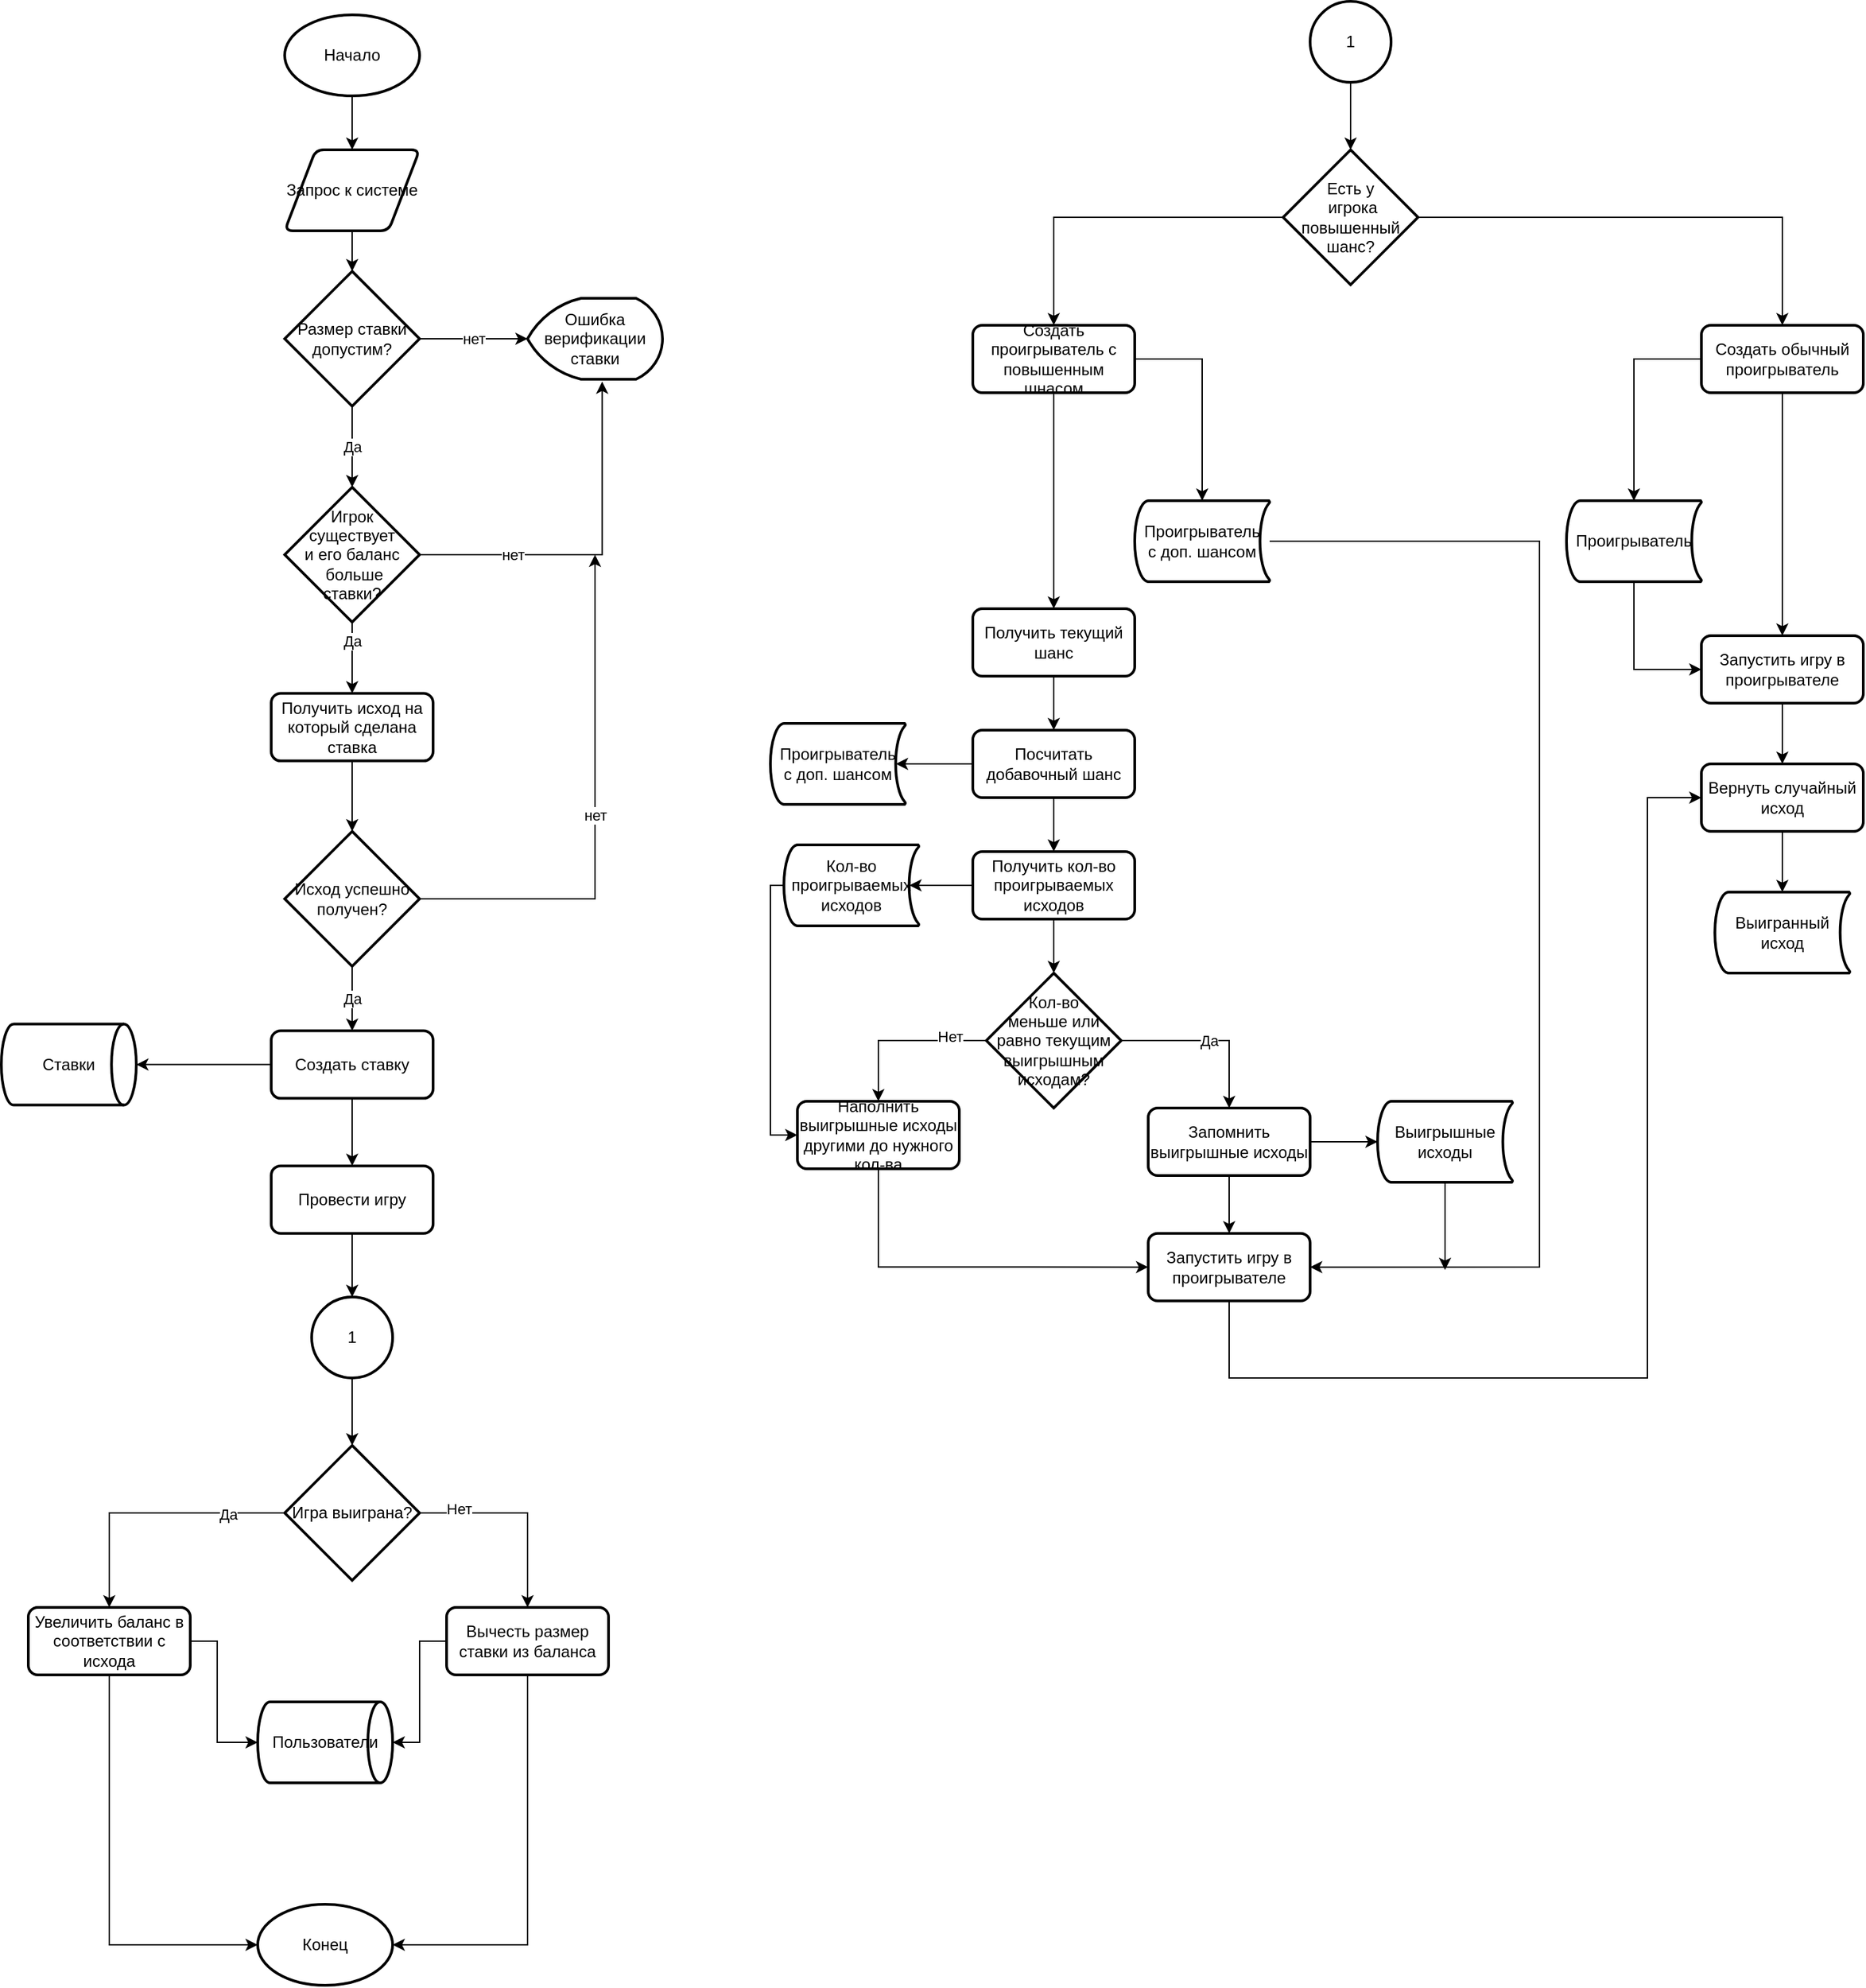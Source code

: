 <mxfile version="21.3.3" type="device">
  <diagram name="Page-1" id="a7904f86-f2b4-8e86-fa97-74104820619b">
    <mxGraphModel dx="2087" dy="1738" grid="1" gridSize="10" guides="1" tooltips="1" connect="1" arrows="1" fold="1" page="1" pageScale="1" pageWidth="1100" pageHeight="850" background="none" math="0" shadow="0">
      <root>
        <mxCell id="0" />
        <mxCell id="1" parent="0" />
        <mxCell id="-L9KhLH6HINoQIjfcN4S-165" style="edgeStyle=orthogonalEdgeStyle;rounded=0;orthogonalLoop=1;jettySize=auto;html=1;exitX=0;exitY=0.5;exitDx=0;exitDy=0;entryX=0;entryY=0.5;entryDx=0;entryDy=0;fontSize=19;fontColor=#000000;startArrow=ERmany;startFill=0;endArrow=ERmany;endFill=0;" edge="1" parent="1">
          <mxGeometry relative="1" as="geometry">
            <Array as="points">
              <mxPoint x="1360" y="940" />
              <mxPoint x="1360" y="1170" />
            </Array>
            <mxPoint x="1411" y="1170" as="targetPoint" />
          </mxGeometry>
        </mxCell>
        <mxCell id="-L9KhLH6HINoQIjfcN4S-166" style="edgeStyle=orthogonalEdgeStyle;rounded=0;orthogonalLoop=1;jettySize=auto;html=1;exitX=0;exitY=0.5;exitDx=0;exitDy=0;entryX=0;entryY=0.5;entryDx=0;entryDy=0;fontSize=19;fontColor=#000000;startArrow=ERmany;startFill=0;endArrow=ERmany;endFill=0;" edge="1" parent="1">
          <mxGeometry relative="1" as="geometry">
            <Array as="points">
              <mxPoint x="6328" y="2041" />
              <mxPoint x="6328" y="2271" />
            </Array>
            <mxPoint x="6379" y="2271" as="targetPoint" />
          </mxGeometry>
        </mxCell>
        <mxCell id="-L9KhLH6HINoQIjfcN4S-167" style="edgeStyle=orthogonalEdgeStyle;rounded=0;orthogonalLoop=1;jettySize=auto;html=1;exitX=0;exitY=0.5;exitDx=0;exitDy=0;entryX=0;entryY=0.5;entryDx=0;entryDy=0;fontSize=19;fontColor=#000000;startArrow=ERmany;startFill=0;endArrow=ERmany;endFill=0;" edge="1" parent="1">
          <mxGeometry relative="1" as="geometry">
            <Array as="points">
              <mxPoint x="5878" y="2221" />
              <mxPoint x="5878" y="2451" />
            </Array>
            <mxPoint x="5929" y="2451" as="targetPoint" />
          </mxGeometry>
        </mxCell>
        <mxCell id="-L9KhLH6HINoQIjfcN4S-168" style="edgeStyle=orthogonalEdgeStyle;rounded=0;orthogonalLoop=1;jettySize=auto;html=1;exitX=0;exitY=0.5;exitDx=0;exitDy=0;entryX=0;entryY=0.5;entryDx=0;entryDy=0;fontSize=19;fontColor=#000000;startArrow=ERmany;startFill=0;endArrow=ERmany;endFill=0;" edge="1" parent="1">
          <mxGeometry relative="1" as="geometry">
            <Array as="points">
              <mxPoint x="8908" y="2721" />
              <mxPoint x="8908" y="2951" />
            </Array>
            <mxPoint x="8959" y="2951" as="targetPoint" />
          </mxGeometry>
        </mxCell>
        <mxCell id="-L9KhLH6HINoQIjfcN4S-169" style="edgeStyle=orthogonalEdgeStyle;rounded=0;orthogonalLoop=1;jettySize=auto;html=1;exitX=0;exitY=0.5;exitDx=0;exitDy=0;entryX=0;entryY=0.5;entryDx=0;entryDy=0;fontSize=19;fontColor=#000000;startArrow=ERmany;startFill=0;endArrow=ERmany;endFill=0;" edge="1" parent="1">
          <mxGeometry relative="1" as="geometry">
            <Array as="points">
              <mxPoint x="6869" y="4405" />
              <mxPoint x="6869" y="4635" />
            </Array>
            <mxPoint x="6920" y="4635" as="targetPoint" />
          </mxGeometry>
        </mxCell>
        <mxCell id="-L9KhLH6HINoQIjfcN4S-170" style="edgeStyle=orthogonalEdgeStyle;rounded=0;orthogonalLoop=1;jettySize=auto;html=1;exitX=0;exitY=0.5;exitDx=0;exitDy=0;entryX=0;entryY=0.5;entryDx=0;entryDy=0;fontSize=19;fontColor=#000000;startArrow=ERmany;startFill=0;endArrow=ERmany;endFill=0;" edge="1" parent="1">
          <mxGeometry relative="1" as="geometry">
            <Array as="points">
              <mxPoint x="11837" y="5506" />
              <mxPoint x="11837" y="5736" />
            </Array>
            <mxPoint x="11888" y="5736" as="targetPoint" />
          </mxGeometry>
        </mxCell>
        <mxCell id="-L9KhLH6HINoQIjfcN4S-171" style="edgeStyle=orthogonalEdgeStyle;rounded=0;orthogonalLoop=1;jettySize=auto;html=1;exitX=0;exitY=0.5;exitDx=0;exitDy=0;entryX=0;entryY=0.5;entryDx=0;entryDy=0;fontSize=19;fontColor=#000000;startArrow=ERmany;startFill=0;endArrow=ERmany;endFill=0;" edge="1" parent="1">
          <mxGeometry relative="1" as="geometry">
            <Array as="points">
              <mxPoint x="11387" y="5686" />
              <mxPoint x="11387" y="5916" />
            </Array>
            <mxPoint x="11438" y="5916" as="targetPoint" />
          </mxGeometry>
        </mxCell>
        <mxCell id="-L9KhLH6HINoQIjfcN4S-172" style="edgeStyle=orthogonalEdgeStyle;rounded=0;orthogonalLoop=1;jettySize=auto;html=1;exitX=0;exitY=0.5;exitDx=0;exitDy=0;entryX=0;entryY=0.5;entryDx=0;entryDy=0;fontSize=19;fontColor=#000000;startArrow=ERmany;startFill=0;endArrow=ERmany;endFill=0;" edge="1" parent="1">
          <mxGeometry relative="1" as="geometry">
            <Array as="points">
              <mxPoint x="14417" y="6186" />
              <mxPoint x="14417" y="6416" />
            </Array>
            <mxPoint x="14468" y="6416" as="targetPoint" />
          </mxGeometry>
        </mxCell>
        <mxCell id="-L9KhLH6HINoQIjfcN4S-173" style="edgeStyle=orthogonalEdgeStyle;rounded=0;orthogonalLoop=1;jettySize=auto;html=1;exitX=0;exitY=0.5;exitDx=0;exitDy=0;entryX=0;entryY=0.5;entryDx=0;entryDy=0;fontSize=19;fontColor=#000000;startArrow=ERmany;startFill=0;endArrow=ERmany;endFill=0;" edge="1" parent="1">
          <mxGeometry relative="1" as="geometry">
            <Array as="points">
              <mxPoint x="4860" y="2380" />
              <mxPoint x="4860" y="2610" />
            </Array>
            <mxPoint x="4911" y="2610" as="targetPoint" />
          </mxGeometry>
        </mxCell>
        <mxCell id="-L9KhLH6HINoQIjfcN4S-174" style="edgeStyle=orthogonalEdgeStyle;rounded=0;orthogonalLoop=1;jettySize=auto;html=1;exitX=0;exitY=0.5;exitDx=0;exitDy=0;entryX=0;entryY=0.5;entryDx=0;entryDy=0;fontSize=19;fontColor=#000000;startArrow=ERmany;startFill=0;endArrow=ERmany;endFill=0;" edge="1" parent="1">
          <mxGeometry relative="1" as="geometry">
            <Array as="points">
              <mxPoint x="9828" y="3481" />
              <mxPoint x="9828" y="3711" />
            </Array>
            <mxPoint x="9879" y="3711" as="targetPoint" />
          </mxGeometry>
        </mxCell>
        <mxCell id="-L9KhLH6HINoQIjfcN4S-175" style="edgeStyle=orthogonalEdgeStyle;rounded=0;orthogonalLoop=1;jettySize=auto;html=1;exitX=0;exitY=0.5;exitDx=0;exitDy=0;entryX=0;entryY=0.5;entryDx=0;entryDy=0;fontSize=19;fontColor=#000000;startArrow=ERmany;startFill=0;endArrow=ERmany;endFill=0;" edge="1" parent="1">
          <mxGeometry relative="1" as="geometry">
            <Array as="points">
              <mxPoint x="9378" y="3661" />
              <mxPoint x="9378" y="3891" />
            </Array>
            <mxPoint x="9429" y="3891" as="targetPoint" />
          </mxGeometry>
        </mxCell>
        <mxCell id="-L9KhLH6HINoQIjfcN4S-176" style="edgeStyle=orthogonalEdgeStyle;rounded=0;orthogonalLoop=1;jettySize=auto;html=1;exitX=0;exitY=0.5;exitDx=0;exitDy=0;entryX=0;entryY=0.5;entryDx=0;entryDy=0;fontSize=19;fontColor=#000000;startArrow=ERmany;startFill=0;endArrow=ERmany;endFill=0;" edge="1" parent="1">
          <mxGeometry relative="1" as="geometry">
            <Array as="points">
              <mxPoint x="12408" y="4161" />
              <mxPoint x="12408" y="4391" />
            </Array>
            <mxPoint x="12459" y="4391" as="targetPoint" />
          </mxGeometry>
        </mxCell>
        <mxCell id="-L9KhLH6HINoQIjfcN4S-177" style="edgeStyle=orthogonalEdgeStyle;rounded=0;orthogonalLoop=1;jettySize=auto;html=1;exitX=0;exitY=0.5;exitDx=0;exitDy=0;entryX=0;entryY=0.5;entryDx=0;entryDy=0;fontSize=19;fontColor=#000000;startArrow=ERmany;startFill=0;endArrow=ERmany;endFill=0;" edge="1" parent="1">
          <mxGeometry relative="1" as="geometry">
            <Array as="points">
              <mxPoint x="10369" y="5845" />
              <mxPoint x="10369" y="6075" />
            </Array>
            <mxPoint x="10420" y="6075" as="targetPoint" />
          </mxGeometry>
        </mxCell>
        <mxCell id="-L9KhLH6HINoQIjfcN4S-178" style="edgeStyle=orthogonalEdgeStyle;rounded=0;orthogonalLoop=1;jettySize=auto;html=1;exitX=0;exitY=0.5;exitDx=0;exitDy=0;entryX=0;entryY=0.5;entryDx=0;entryDy=0;fontSize=19;fontColor=#000000;startArrow=ERmany;startFill=0;endArrow=ERmany;endFill=0;" edge="1" parent="1">
          <mxGeometry relative="1" as="geometry">
            <Array as="points">
              <mxPoint x="15337" y="6946" />
              <mxPoint x="15337" y="7176" />
            </Array>
            <mxPoint x="15388" y="7176" as="targetPoint" />
          </mxGeometry>
        </mxCell>
        <mxCell id="-L9KhLH6HINoQIjfcN4S-179" style="edgeStyle=orthogonalEdgeStyle;rounded=0;orthogonalLoop=1;jettySize=auto;html=1;exitX=0;exitY=0.5;exitDx=0;exitDy=0;entryX=0;entryY=0.5;entryDx=0;entryDy=0;fontSize=19;fontColor=#000000;startArrow=ERmany;startFill=0;endArrow=ERmany;endFill=0;" edge="1" parent="1">
          <mxGeometry relative="1" as="geometry">
            <Array as="points">
              <mxPoint x="14887" y="7126" />
              <mxPoint x="14887" y="7356" />
            </Array>
            <mxPoint x="14938" y="7356" as="targetPoint" />
          </mxGeometry>
        </mxCell>
        <mxCell id="-L9KhLH6HINoQIjfcN4S-180" style="edgeStyle=orthogonalEdgeStyle;rounded=0;orthogonalLoop=1;jettySize=auto;html=1;exitX=0;exitY=0.5;exitDx=0;exitDy=0;entryX=0;entryY=0.5;entryDx=0;entryDy=0;fontSize=19;fontColor=#000000;startArrow=ERmany;startFill=0;endArrow=ERmany;endFill=0;" edge="1" parent="1">
          <mxGeometry relative="1" as="geometry">
            <Array as="points">
              <mxPoint x="17917" y="7626" />
              <mxPoint x="17917" y="7856" />
            </Array>
            <mxPoint x="17968" y="7856" as="targetPoint" />
          </mxGeometry>
        </mxCell>
        <mxCell id="-L9KhLH6HINoQIjfcN4S-181" style="edgeStyle=orthogonalEdgeStyle;rounded=0;orthogonalLoop=1;jettySize=auto;html=1;exitX=0;exitY=0.5;exitDx=0;exitDy=0;entryX=0;entryY=0.5;entryDx=0;entryDy=0;fontSize=19;fontColor=#000000;startArrow=ERmany;startFill=0;endArrow=ERmany;endFill=0;" edge="1" parent="1">
          <mxGeometry relative="1" as="geometry">
            <Array as="points">
              <mxPoint x="3605" y="1880" />
              <mxPoint x="3605" y="2110" />
            </Array>
            <mxPoint x="3656" y="2110" as="targetPoint" />
          </mxGeometry>
        </mxCell>
        <mxCell id="-L9KhLH6HINoQIjfcN4S-182" style="edgeStyle=orthogonalEdgeStyle;rounded=0;orthogonalLoop=1;jettySize=auto;html=1;exitX=0;exitY=0.5;exitDx=0;exitDy=0;entryX=0;entryY=0.5;entryDx=0;entryDy=0;fontSize=19;fontColor=#000000;startArrow=ERmany;startFill=0;endArrow=ERmany;endFill=0;" edge="1" parent="1">
          <mxGeometry relative="1" as="geometry">
            <Array as="points">
              <mxPoint x="8573" y="2981" />
              <mxPoint x="8573" y="3211" />
            </Array>
            <mxPoint x="8624" y="3211" as="targetPoint" />
          </mxGeometry>
        </mxCell>
        <mxCell id="-L9KhLH6HINoQIjfcN4S-183" style="edgeStyle=orthogonalEdgeStyle;rounded=0;orthogonalLoop=1;jettySize=auto;html=1;exitX=0;exitY=0.5;exitDx=0;exitDy=0;entryX=0;entryY=0.5;entryDx=0;entryDy=0;fontSize=19;fontColor=#000000;startArrow=ERmany;startFill=0;endArrow=ERmany;endFill=0;" edge="1" parent="1">
          <mxGeometry relative="1" as="geometry">
            <Array as="points">
              <mxPoint x="8123" y="3161" />
              <mxPoint x="8123" y="3391" />
            </Array>
            <mxPoint x="8174" y="3391" as="targetPoint" />
          </mxGeometry>
        </mxCell>
        <mxCell id="-L9KhLH6HINoQIjfcN4S-184" style="edgeStyle=orthogonalEdgeStyle;rounded=0;orthogonalLoop=1;jettySize=auto;html=1;exitX=0;exitY=0.5;exitDx=0;exitDy=0;entryX=0;entryY=0.5;entryDx=0;entryDy=0;fontSize=19;fontColor=#000000;startArrow=ERmany;startFill=0;endArrow=ERmany;endFill=0;" edge="1" parent="1">
          <mxGeometry relative="1" as="geometry">
            <Array as="points">
              <mxPoint x="11153" y="3661" />
              <mxPoint x="11153" y="3891" />
            </Array>
            <mxPoint x="11204" y="3891" as="targetPoint" />
          </mxGeometry>
        </mxCell>
        <mxCell id="-L9KhLH6HINoQIjfcN4S-185" style="edgeStyle=orthogonalEdgeStyle;rounded=0;orthogonalLoop=1;jettySize=auto;html=1;exitX=0;exitY=0.5;exitDx=0;exitDy=0;entryX=0;entryY=0.5;entryDx=0;entryDy=0;fontSize=19;fontColor=#000000;startArrow=ERmany;startFill=0;endArrow=ERmany;endFill=0;" edge="1" parent="1">
          <mxGeometry relative="1" as="geometry">
            <Array as="points">
              <mxPoint x="9114" y="5345" />
              <mxPoint x="9114" y="5575" />
            </Array>
            <mxPoint x="9165" y="5575" as="targetPoint" />
          </mxGeometry>
        </mxCell>
        <mxCell id="-L9KhLH6HINoQIjfcN4S-186" style="edgeStyle=orthogonalEdgeStyle;rounded=0;orthogonalLoop=1;jettySize=auto;html=1;exitX=0;exitY=0.5;exitDx=0;exitDy=0;entryX=0;entryY=0.5;entryDx=0;entryDy=0;fontSize=19;fontColor=#000000;startArrow=ERmany;startFill=0;endArrow=ERmany;endFill=0;" edge="1" parent="1">
          <mxGeometry relative="1" as="geometry">
            <Array as="points">
              <mxPoint x="14082" y="6446" />
              <mxPoint x="14082" y="6676" />
            </Array>
            <mxPoint x="14133" y="6676" as="targetPoint" />
          </mxGeometry>
        </mxCell>
        <mxCell id="-L9KhLH6HINoQIjfcN4S-187" style="edgeStyle=orthogonalEdgeStyle;rounded=0;orthogonalLoop=1;jettySize=auto;html=1;exitX=0;exitY=0.5;exitDx=0;exitDy=0;entryX=0;entryY=0.5;entryDx=0;entryDy=0;fontSize=19;fontColor=#000000;startArrow=ERmany;startFill=0;endArrow=ERmany;endFill=0;" edge="1" parent="1">
          <mxGeometry relative="1" as="geometry">
            <Array as="points">
              <mxPoint x="13632" y="6626" />
              <mxPoint x="13632" y="6856" />
            </Array>
            <mxPoint x="13683" y="6856" as="targetPoint" />
          </mxGeometry>
        </mxCell>
        <mxCell id="-L9KhLH6HINoQIjfcN4S-188" style="edgeStyle=orthogonalEdgeStyle;rounded=0;orthogonalLoop=1;jettySize=auto;html=1;exitX=0;exitY=0.5;exitDx=0;exitDy=0;entryX=0;entryY=0.5;entryDx=0;entryDy=0;fontSize=19;fontColor=#000000;startArrow=ERmany;startFill=0;endArrow=ERmany;endFill=0;" edge="1" parent="1">
          <mxGeometry relative="1" as="geometry">
            <Array as="points">
              <mxPoint x="16662" y="7126" />
              <mxPoint x="16662" y="7356" />
            </Array>
            <mxPoint x="16713" y="7356" as="targetPoint" />
          </mxGeometry>
        </mxCell>
        <mxCell id="-L9KhLH6HINoQIjfcN4S-189" style="edgeStyle=orthogonalEdgeStyle;rounded=0;orthogonalLoop=1;jettySize=auto;html=1;exitX=0;exitY=0.5;exitDx=0;exitDy=0;entryX=0;entryY=0.5;entryDx=0;entryDy=0;fontSize=19;fontColor=#000000;startArrow=ERmany;startFill=0;endArrow=ERmany;endFill=0;" edge="1" parent="1">
          <mxGeometry relative="1" as="geometry">
            <Array as="points">
              <mxPoint x="7105" y="3320" />
              <mxPoint x="7105" y="3550" />
            </Array>
            <mxPoint x="7156" y="3550" as="targetPoint" />
          </mxGeometry>
        </mxCell>
        <mxCell id="-L9KhLH6HINoQIjfcN4S-190" style="edgeStyle=orthogonalEdgeStyle;rounded=0;orthogonalLoop=1;jettySize=auto;html=1;exitX=0;exitY=0.5;exitDx=0;exitDy=0;entryX=0;entryY=0.5;entryDx=0;entryDy=0;fontSize=19;fontColor=#000000;startArrow=ERmany;startFill=0;endArrow=ERmany;endFill=0;" edge="1" parent="1">
          <mxGeometry relative="1" as="geometry">
            <Array as="points">
              <mxPoint x="12073" y="4421" />
              <mxPoint x="12073" y="4651" />
            </Array>
            <mxPoint x="12124" y="4651" as="targetPoint" />
          </mxGeometry>
        </mxCell>
        <mxCell id="-L9KhLH6HINoQIjfcN4S-191" style="edgeStyle=orthogonalEdgeStyle;rounded=0;orthogonalLoop=1;jettySize=auto;html=1;exitX=0;exitY=0.5;exitDx=0;exitDy=0;entryX=0;entryY=0.5;entryDx=0;entryDy=0;fontSize=19;fontColor=#000000;startArrow=ERmany;startFill=0;endArrow=ERmany;endFill=0;" edge="1" parent="1">
          <mxGeometry relative="1" as="geometry">
            <Array as="points">
              <mxPoint x="11623" y="4601" />
              <mxPoint x="11623" y="4831" />
            </Array>
            <mxPoint x="11674" y="4831" as="targetPoint" />
          </mxGeometry>
        </mxCell>
        <mxCell id="-L9KhLH6HINoQIjfcN4S-192" style="edgeStyle=orthogonalEdgeStyle;rounded=0;orthogonalLoop=1;jettySize=auto;html=1;exitX=0;exitY=0.5;exitDx=0;exitDy=0;entryX=0;entryY=0.5;entryDx=0;entryDy=0;fontSize=19;fontColor=#000000;startArrow=ERmany;startFill=0;endArrow=ERmany;endFill=0;" edge="1" parent="1">
          <mxGeometry relative="1" as="geometry">
            <Array as="points">
              <mxPoint x="14653" y="5101" />
              <mxPoint x="14653" y="5331" />
            </Array>
            <mxPoint x="14704" y="5331" as="targetPoint" />
          </mxGeometry>
        </mxCell>
        <mxCell id="-L9KhLH6HINoQIjfcN4S-193" style="edgeStyle=orthogonalEdgeStyle;rounded=0;orthogonalLoop=1;jettySize=auto;html=1;exitX=0;exitY=0.5;exitDx=0;exitDy=0;entryX=0;entryY=0.5;entryDx=0;entryDy=0;fontSize=19;fontColor=#000000;startArrow=ERmany;startFill=0;endArrow=ERmany;endFill=0;" edge="1" parent="1">
          <mxGeometry relative="1" as="geometry">
            <Array as="points">
              <mxPoint x="12614" y="6785" />
              <mxPoint x="12614" y="7015" />
            </Array>
            <mxPoint x="12665" y="7015" as="targetPoint" />
          </mxGeometry>
        </mxCell>
        <mxCell id="-L9KhLH6HINoQIjfcN4S-194" style="edgeStyle=orthogonalEdgeStyle;rounded=0;orthogonalLoop=1;jettySize=auto;html=1;exitX=0;exitY=0.5;exitDx=0;exitDy=0;entryX=0;entryY=0.5;entryDx=0;entryDy=0;fontSize=19;fontColor=#000000;startArrow=ERmany;startFill=0;endArrow=ERmany;endFill=0;" edge="1" parent="1">
          <mxGeometry relative="1" as="geometry">
            <Array as="points">
              <mxPoint x="17582" y="7886" />
              <mxPoint x="17582" y="8116" />
            </Array>
            <mxPoint x="17633" y="8116" as="targetPoint" />
          </mxGeometry>
        </mxCell>
        <mxCell id="-L9KhLH6HINoQIjfcN4S-195" style="edgeStyle=orthogonalEdgeStyle;rounded=0;orthogonalLoop=1;jettySize=auto;html=1;exitX=0;exitY=0.5;exitDx=0;exitDy=0;entryX=0;entryY=0.5;entryDx=0;entryDy=0;fontSize=19;fontColor=#000000;startArrow=ERmany;startFill=0;endArrow=ERmany;endFill=0;" edge="1" parent="1">
          <mxGeometry relative="1" as="geometry">
            <Array as="points">
              <mxPoint x="17132" y="8066" />
              <mxPoint x="17132" y="8296" />
            </Array>
            <mxPoint x="17183" y="8296" as="targetPoint" />
          </mxGeometry>
        </mxCell>
        <mxCell id="-L9KhLH6HINoQIjfcN4S-196" style="edgeStyle=orthogonalEdgeStyle;rounded=0;orthogonalLoop=1;jettySize=auto;html=1;exitX=0;exitY=0.5;exitDx=0;exitDy=0;entryX=0;entryY=0.5;entryDx=0;entryDy=0;fontSize=19;fontColor=#000000;startArrow=ERmany;startFill=0;endArrow=ERmany;endFill=0;" edge="1" parent="1">
          <mxGeometry relative="1" as="geometry">
            <Array as="points">
              <mxPoint x="20162" y="8566" />
              <mxPoint x="20162" y="8796" />
            </Array>
            <mxPoint x="20213" y="8796" as="targetPoint" />
          </mxGeometry>
        </mxCell>
        <mxCell id="-L9KhLH6HINoQIjfcN4S-197" style="edgeStyle=orthogonalEdgeStyle;rounded=0;orthogonalLoop=1;jettySize=auto;html=1;exitX=0;exitY=0.5;exitDx=0;exitDy=0;entryX=0;entryY=0.5;entryDx=0;entryDy=0;fontSize=19;fontColor=#000000;startArrow=ERmany;startFill=0;endArrow=ERmany;endFill=0;" edge="1" parent="1">
          <mxGeometry relative="1" as="geometry">
            <Array as="points">
              <mxPoint x="2250" y="1750" />
              <mxPoint x="2250" y="1980" />
            </Array>
            <mxPoint x="2301" y="1980" as="targetPoint" />
          </mxGeometry>
        </mxCell>
        <mxCell id="-L9KhLH6HINoQIjfcN4S-198" style="edgeStyle=orthogonalEdgeStyle;rounded=0;orthogonalLoop=1;jettySize=auto;html=1;exitX=0;exitY=0.5;exitDx=0;exitDy=0;entryX=0;entryY=0.5;entryDx=0;entryDy=0;fontSize=19;fontColor=#000000;startArrow=ERmany;startFill=0;endArrow=ERmany;endFill=0;" edge="1" parent="1">
          <mxGeometry relative="1" as="geometry">
            <Array as="points">
              <mxPoint x="7218" y="2851" />
              <mxPoint x="7218" y="3081" />
            </Array>
            <mxPoint x="7269" y="3081" as="targetPoint" />
          </mxGeometry>
        </mxCell>
        <mxCell id="-L9KhLH6HINoQIjfcN4S-199" style="edgeStyle=orthogonalEdgeStyle;rounded=0;orthogonalLoop=1;jettySize=auto;html=1;exitX=0;exitY=0.5;exitDx=0;exitDy=0;entryX=0;entryY=0.5;entryDx=0;entryDy=0;fontSize=19;fontColor=#000000;startArrow=ERmany;startFill=0;endArrow=ERmany;endFill=0;" edge="1" parent="1">
          <mxGeometry relative="1" as="geometry">
            <Array as="points">
              <mxPoint x="6768" y="3031" />
              <mxPoint x="6768" y="3261" />
            </Array>
            <mxPoint x="6819" y="3261" as="targetPoint" />
          </mxGeometry>
        </mxCell>
        <mxCell id="-L9KhLH6HINoQIjfcN4S-200" style="edgeStyle=orthogonalEdgeStyle;rounded=0;orthogonalLoop=1;jettySize=auto;html=1;exitX=0;exitY=0.5;exitDx=0;exitDy=0;entryX=0;entryY=0.5;entryDx=0;entryDy=0;fontSize=19;fontColor=#000000;startArrow=ERmany;startFill=0;endArrow=ERmany;endFill=0;" edge="1" parent="1">
          <mxGeometry relative="1" as="geometry">
            <Array as="points">
              <mxPoint x="9798" y="3531" />
              <mxPoint x="9798" y="3761" />
            </Array>
            <mxPoint x="9849" y="3761" as="targetPoint" />
          </mxGeometry>
        </mxCell>
        <mxCell id="-L9KhLH6HINoQIjfcN4S-201" style="edgeStyle=orthogonalEdgeStyle;rounded=0;orthogonalLoop=1;jettySize=auto;html=1;exitX=0;exitY=0.5;exitDx=0;exitDy=0;entryX=0;entryY=0.5;entryDx=0;entryDy=0;fontSize=19;fontColor=#000000;startArrow=ERmany;startFill=0;endArrow=ERmany;endFill=0;" edge="1" parent="1">
          <mxGeometry relative="1" as="geometry">
            <Array as="points">
              <mxPoint x="7759" y="5215" />
              <mxPoint x="7759" y="5445" />
            </Array>
            <mxPoint x="7810" y="5445" as="targetPoint" />
          </mxGeometry>
        </mxCell>
        <mxCell id="-L9KhLH6HINoQIjfcN4S-202" style="edgeStyle=orthogonalEdgeStyle;rounded=0;orthogonalLoop=1;jettySize=auto;html=1;exitX=0;exitY=0.5;exitDx=0;exitDy=0;entryX=0;entryY=0.5;entryDx=0;entryDy=0;fontSize=19;fontColor=#000000;startArrow=ERmany;startFill=0;endArrow=ERmany;endFill=0;" edge="1" parent="1">
          <mxGeometry relative="1" as="geometry">
            <Array as="points">
              <mxPoint x="12727" y="6316" />
              <mxPoint x="12727" y="6546" />
            </Array>
            <mxPoint x="12778" y="6546" as="targetPoint" />
          </mxGeometry>
        </mxCell>
        <mxCell id="-L9KhLH6HINoQIjfcN4S-203" style="edgeStyle=orthogonalEdgeStyle;rounded=0;orthogonalLoop=1;jettySize=auto;html=1;exitX=0;exitY=0.5;exitDx=0;exitDy=0;entryX=0;entryY=0.5;entryDx=0;entryDy=0;fontSize=19;fontColor=#000000;startArrow=ERmany;startFill=0;endArrow=ERmany;endFill=0;" edge="1" parent="1">
          <mxGeometry relative="1" as="geometry">
            <Array as="points">
              <mxPoint x="12277" y="6496" />
              <mxPoint x="12277" y="6726" />
            </Array>
            <mxPoint x="12328" y="6726" as="targetPoint" />
          </mxGeometry>
        </mxCell>
        <mxCell id="-L9KhLH6HINoQIjfcN4S-204" style="edgeStyle=orthogonalEdgeStyle;rounded=0;orthogonalLoop=1;jettySize=auto;html=1;exitX=0;exitY=0.5;exitDx=0;exitDy=0;entryX=0;entryY=0.5;entryDx=0;entryDy=0;fontSize=19;fontColor=#000000;startArrow=ERmany;startFill=0;endArrow=ERmany;endFill=0;" edge="1" parent="1">
          <mxGeometry relative="1" as="geometry">
            <Array as="points">
              <mxPoint x="15307" y="6996" />
              <mxPoint x="15307" y="7226" />
            </Array>
            <mxPoint x="15358" y="7226" as="targetPoint" />
          </mxGeometry>
        </mxCell>
        <mxCell id="-L9KhLH6HINoQIjfcN4S-205" style="edgeStyle=orthogonalEdgeStyle;rounded=0;orthogonalLoop=1;jettySize=auto;html=1;exitX=0;exitY=0.5;exitDx=0;exitDy=0;entryX=0;entryY=0.5;entryDx=0;entryDy=0;fontSize=19;fontColor=#000000;startArrow=ERmany;startFill=0;endArrow=ERmany;endFill=0;" edge="1" parent="1">
          <mxGeometry relative="1" as="geometry">
            <Array as="points">
              <mxPoint x="5750" y="3190" />
              <mxPoint x="5750" y="3420" />
            </Array>
            <mxPoint x="5801" y="3420" as="targetPoint" />
          </mxGeometry>
        </mxCell>
        <mxCell id="-L9KhLH6HINoQIjfcN4S-206" style="edgeStyle=orthogonalEdgeStyle;rounded=0;orthogonalLoop=1;jettySize=auto;html=1;exitX=0;exitY=0.5;exitDx=0;exitDy=0;entryX=0;entryY=0.5;entryDx=0;entryDy=0;fontSize=19;fontColor=#000000;startArrow=ERmany;startFill=0;endArrow=ERmany;endFill=0;" edge="1" parent="1">
          <mxGeometry relative="1" as="geometry">
            <Array as="points">
              <mxPoint x="10718" y="4291" />
              <mxPoint x="10718" y="4521" />
            </Array>
            <mxPoint x="10769" y="4521" as="targetPoint" />
          </mxGeometry>
        </mxCell>
        <mxCell id="-L9KhLH6HINoQIjfcN4S-207" style="edgeStyle=orthogonalEdgeStyle;rounded=0;orthogonalLoop=1;jettySize=auto;html=1;exitX=0;exitY=0.5;exitDx=0;exitDy=0;entryX=0;entryY=0.5;entryDx=0;entryDy=0;fontSize=19;fontColor=#000000;startArrow=ERmany;startFill=0;endArrow=ERmany;endFill=0;" edge="1" parent="1">
          <mxGeometry relative="1" as="geometry">
            <Array as="points">
              <mxPoint x="10268" y="4471" />
              <mxPoint x="10268" y="4701" />
            </Array>
            <mxPoint x="10319" y="4701" as="targetPoint" />
          </mxGeometry>
        </mxCell>
        <mxCell id="-L9KhLH6HINoQIjfcN4S-208" style="edgeStyle=orthogonalEdgeStyle;rounded=0;orthogonalLoop=1;jettySize=auto;html=1;exitX=0;exitY=0.5;exitDx=0;exitDy=0;entryX=0;entryY=0.5;entryDx=0;entryDy=0;fontSize=19;fontColor=#000000;startArrow=ERmany;startFill=0;endArrow=ERmany;endFill=0;" edge="1" parent="1">
          <mxGeometry relative="1" as="geometry">
            <Array as="points">
              <mxPoint x="13298" y="4971" />
              <mxPoint x="13298" y="5201" />
            </Array>
            <mxPoint x="13349" y="5201" as="targetPoint" />
          </mxGeometry>
        </mxCell>
        <mxCell id="-L9KhLH6HINoQIjfcN4S-209" style="edgeStyle=orthogonalEdgeStyle;rounded=0;orthogonalLoop=1;jettySize=auto;html=1;exitX=0;exitY=0.5;exitDx=0;exitDy=0;entryX=0;entryY=0.5;entryDx=0;entryDy=0;fontSize=19;fontColor=#000000;startArrow=ERmany;startFill=0;endArrow=ERmany;endFill=0;" edge="1" parent="1">
          <mxGeometry relative="1" as="geometry">
            <Array as="points">
              <mxPoint x="11259" y="6655" />
              <mxPoint x="11259" y="6885" />
            </Array>
            <mxPoint x="11310" y="6885" as="targetPoint" />
          </mxGeometry>
        </mxCell>
        <mxCell id="-L9KhLH6HINoQIjfcN4S-210" style="edgeStyle=orthogonalEdgeStyle;rounded=0;orthogonalLoop=1;jettySize=auto;html=1;exitX=0;exitY=0.5;exitDx=0;exitDy=0;entryX=0;entryY=0.5;entryDx=0;entryDy=0;fontSize=19;fontColor=#000000;startArrow=ERmany;startFill=0;endArrow=ERmany;endFill=0;" edge="1" parent="1">
          <mxGeometry relative="1" as="geometry">
            <Array as="points">
              <mxPoint x="16227" y="7756" />
              <mxPoint x="16227" y="7986" />
            </Array>
            <mxPoint x="16278" y="7986" as="targetPoint" />
          </mxGeometry>
        </mxCell>
        <mxCell id="-L9KhLH6HINoQIjfcN4S-211" style="edgeStyle=orthogonalEdgeStyle;rounded=0;orthogonalLoop=1;jettySize=auto;html=1;exitX=0;exitY=0.5;exitDx=0;exitDy=0;entryX=0;entryY=0.5;entryDx=0;entryDy=0;fontSize=19;fontColor=#000000;startArrow=ERmany;startFill=0;endArrow=ERmany;endFill=0;" edge="1" parent="1">
          <mxGeometry relative="1" as="geometry">
            <Array as="points">
              <mxPoint x="15777" y="7936" />
              <mxPoint x="15777" y="8166" />
            </Array>
            <mxPoint x="15828" y="8166" as="targetPoint" />
          </mxGeometry>
        </mxCell>
        <mxCell id="-L9KhLH6HINoQIjfcN4S-212" style="edgeStyle=orthogonalEdgeStyle;rounded=0;orthogonalLoop=1;jettySize=auto;html=1;exitX=0;exitY=0.5;exitDx=0;exitDy=0;entryX=0;entryY=0.5;entryDx=0;entryDy=0;fontSize=19;fontColor=#000000;startArrow=ERmany;startFill=0;endArrow=ERmany;endFill=0;" edge="1" parent="1">
          <mxGeometry relative="1" as="geometry">
            <Array as="points">
              <mxPoint x="18807" y="8436" />
              <mxPoint x="18807" y="8666" />
            </Array>
            <mxPoint x="18858" y="8666" as="targetPoint" />
          </mxGeometry>
        </mxCell>
        <mxCell id="-L9KhLH6HINoQIjfcN4S-213" style="edgeStyle=orthogonalEdgeStyle;rounded=0;orthogonalLoop=1;jettySize=auto;html=1;exitX=0;exitY=0.5;exitDx=0;exitDy=0;entryX=0;entryY=0.5;entryDx=0;entryDy=0;fontSize=19;fontColor=#000000;startArrow=ERmany;startFill=0;endArrow=ERmany;endFill=0;" edge="1" parent="1">
          <mxGeometry relative="1" as="geometry">
            <Array as="points">
              <mxPoint x="1570" y="470" />
              <mxPoint x="1570" y="700" />
            </Array>
            <mxPoint x="1621" y="700" as="targetPoint" />
          </mxGeometry>
        </mxCell>
        <mxCell id="-L9KhLH6HINoQIjfcN4S-214" style="edgeStyle=orthogonalEdgeStyle;rounded=0;orthogonalLoop=1;jettySize=auto;html=1;exitX=0;exitY=0.5;exitDx=0;exitDy=0;entryX=0;entryY=0.5;entryDx=0;entryDy=0;fontSize=19;fontColor=#000000;startArrow=ERmany;startFill=0;endArrow=ERmany;endFill=0;" edge="1" parent="1">
          <mxGeometry relative="1" as="geometry">
            <Array as="points">
              <mxPoint x="6538" y="1571" />
              <mxPoint x="6538" y="1801" />
            </Array>
            <mxPoint x="6589" y="1801" as="targetPoint" />
          </mxGeometry>
        </mxCell>
        <mxCell id="-L9KhLH6HINoQIjfcN4S-215" style="edgeStyle=orthogonalEdgeStyle;rounded=0;orthogonalLoop=1;jettySize=auto;html=1;exitX=0;exitY=0.5;exitDx=0;exitDy=0;entryX=0;entryY=0.5;entryDx=0;entryDy=0;fontSize=19;fontColor=#000000;startArrow=ERmany;startFill=0;endArrow=ERmany;endFill=0;" edge="1" parent="1">
          <mxGeometry relative="1" as="geometry">
            <Array as="points">
              <mxPoint x="6088" y="1751" />
              <mxPoint x="6088" y="1981" />
            </Array>
            <mxPoint x="6139" y="1981" as="targetPoint" />
          </mxGeometry>
        </mxCell>
        <mxCell id="-L9KhLH6HINoQIjfcN4S-216" style="edgeStyle=orthogonalEdgeStyle;rounded=0;orthogonalLoop=1;jettySize=auto;html=1;exitX=0;exitY=0.5;exitDx=0;exitDy=0;entryX=0;entryY=0.5;entryDx=0;entryDy=0;fontSize=19;fontColor=#000000;startArrow=ERmany;startFill=0;endArrow=ERmany;endFill=0;" edge="1" parent="1">
          <mxGeometry relative="1" as="geometry">
            <Array as="points">
              <mxPoint x="9118" y="2251" />
              <mxPoint x="9118" y="2481" />
            </Array>
            <mxPoint x="9169" y="2481" as="targetPoint" />
          </mxGeometry>
        </mxCell>
        <mxCell id="-L9KhLH6HINoQIjfcN4S-217" style="edgeStyle=orthogonalEdgeStyle;rounded=0;orthogonalLoop=1;jettySize=auto;html=1;exitX=0;exitY=0.5;exitDx=0;exitDy=0;entryX=0;entryY=0.5;entryDx=0;entryDy=0;fontSize=19;fontColor=#000000;startArrow=ERmany;startFill=0;endArrow=ERmany;endFill=0;" edge="1" parent="1">
          <mxGeometry relative="1" as="geometry">
            <Array as="points">
              <mxPoint x="7079" y="3935" />
              <mxPoint x="7079" y="4165" />
            </Array>
            <mxPoint x="7130" y="4165" as="targetPoint" />
          </mxGeometry>
        </mxCell>
        <mxCell id="-L9KhLH6HINoQIjfcN4S-218" style="edgeStyle=orthogonalEdgeStyle;rounded=0;orthogonalLoop=1;jettySize=auto;html=1;exitX=0;exitY=0.5;exitDx=0;exitDy=0;entryX=0;entryY=0.5;entryDx=0;entryDy=0;fontSize=19;fontColor=#000000;startArrow=ERmany;startFill=0;endArrow=ERmany;endFill=0;" edge="1" parent="1">
          <mxGeometry relative="1" as="geometry">
            <Array as="points">
              <mxPoint x="12047" y="5036" />
              <mxPoint x="12047" y="5266" />
            </Array>
            <mxPoint x="12098" y="5266" as="targetPoint" />
          </mxGeometry>
        </mxCell>
        <mxCell id="-L9KhLH6HINoQIjfcN4S-219" style="edgeStyle=orthogonalEdgeStyle;rounded=0;orthogonalLoop=1;jettySize=auto;html=1;exitX=0;exitY=0.5;exitDx=0;exitDy=0;entryX=0;entryY=0.5;entryDx=0;entryDy=0;fontSize=19;fontColor=#000000;startArrow=ERmany;startFill=0;endArrow=ERmany;endFill=0;" edge="1" parent="1">
          <mxGeometry relative="1" as="geometry">
            <Array as="points">
              <mxPoint x="11597" y="5216" />
              <mxPoint x="11597" y="5446" />
            </Array>
            <mxPoint x="11648" y="5446" as="targetPoint" />
          </mxGeometry>
        </mxCell>
        <mxCell id="-L9KhLH6HINoQIjfcN4S-220" style="edgeStyle=orthogonalEdgeStyle;rounded=0;orthogonalLoop=1;jettySize=auto;html=1;exitX=0;exitY=0.5;exitDx=0;exitDy=0;entryX=0;entryY=0.5;entryDx=0;entryDy=0;fontSize=19;fontColor=#000000;startArrow=ERmany;startFill=0;endArrow=ERmany;endFill=0;" edge="1" parent="1">
          <mxGeometry relative="1" as="geometry">
            <Array as="points">
              <mxPoint x="14627" y="5716" />
              <mxPoint x="14627" y="5946" />
            </Array>
            <mxPoint x="14678" y="5946" as="targetPoint" />
          </mxGeometry>
        </mxCell>
        <mxCell id="-L9KhLH6HINoQIjfcN4S-221" style="edgeStyle=orthogonalEdgeStyle;rounded=0;orthogonalLoop=1;jettySize=auto;html=1;exitX=0;exitY=0.5;exitDx=0;exitDy=0;entryX=0;entryY=0.5;entryDx=0;entryDy=0;fontSize=19;fontColor=#000000;startArrow=ERmany;startFill=0;endArrow=ERmany;endFill=0;" edge="1" parent="1">
          <mxGeometry relative="1" as="geometry">
            <Array as="points">
              <mxPoint x="5070" y="1910" />
              <mxPoint x="5070" y="2140" />
            </Array>
            <mxPoint x="5121" y="2140" as="targetPoint" />
          </mxGeometry>
        </mxCell>
        <mxCell id="-L9KhLH6HINoQIjfcN4S-222" style="edgeStyle=orthogonalEdgeStyle;rounded=0;orthogonalLoop=1;jettySize=auto;html=1;exitX=0;exitY=0.5;exitDx=0;exitDy=0;entryX=0;entryY=0.5;entryDx=0;entryDy=0;fontSize=19;fontColor=#000000;startArrow=ERmany;startFill=0;endArrow=ERmany;endFill=0;" edge="1" parent="1">
          <mxGeometry relative="1" as="geometry">
            <Array as="points">
              <mxPoint x="10038" y="3011" />
              <mxPoint x="10038" y="3241" />
            </Array>
            <mxPoint x="10089" y="3241" as="targetPoint" />
          </mxGeometry>
        </mxCell>
        <mxCell id="-L9KhLH6HINoQIjfcN4S-223" style="edgeStyle=orthogonalEdgeStyle;rounded=0;orthogonalLoop=1;jettySize=auto;html=1;exitX=0;exitY=0.5;exitDx=0;exitDy=0;entryX=0;entryY=0.5;entryDx=0;entryDy=0;fontSize=19;fontColor=#000000;startArrow=ERmany;startFill=0;endArrow=ERmany;endFill=0;" edge="1" parent="1">
          <mxGeometry relative="1" as="geometry">
            <Array as="points">
              <mxPoint x="9588" y="3191" />
              <mxPoint x="9588" y="3421" />
            </Array>
            <mxPoint x="9639" y="3421" as="targetPoint" />
          </mxGeometry>
        </mxCell>
        <mxCell id="-L9KhLH6HINoQIjfcN4S-224" style="edgeStyle=orthogonalEdgeStyle;rounded=0;orthogonalLoop=1;jettySize=auto;html=1;exitX=0;exitY=0.5;exitDx=0;exitDy=0;entryX=0;entryY=0.5;entryDx=0;entryDy=0;fontSize=19;fontColor=#000000;startArrow=ERmany;startFill=0;endArrow=ERmany;endFill=0;" edge="1" parent="1">
          <mxGeometry relative="1" as="geometry">
            <Array as="points">
              <mxPoint x="12618" y="3691" />
              <mxPoint x="12618" y="3921" />
            </Array>
            <mxPoint x="12669" y="3921" as="targetPoint" />
          </mxGeometry>
        </mxCell>
        <mxCell id="-L9KhLH6HINoQIjfcN4S-225" style="edgeStyle=orthogonalEdgeStyle;rounded=0;orthogonalLoop=1;jettySize=auto;html=1;exitX=0;exitY=0.5;exitDx=0;exitDy=0;entryX=0;entryY=0.5;entryDx=0;entryDy=0;fontSize=19;fontColor=#000000;startArrow=ERmany;startFill=0;endArrow=ERmany;endFill=0;" edge="1" parent="1">
          <mxGeometry relative="1" as="geometry">
            <Array as="points">
              <mxPoint x="10579" y="5375" />
              <mxPoint x="10579" y="5605" />
            </Array>
            <mxPoint x="10630" y="5605" as="targetPoint" />
          </mxGeometry>
        </mxCell>
        <mxCell id="-L9KhLH6HINoQIjfcN4S-226" style="edgeStyle=orthogonalEdgeStyle;rounded=0;orthogonalLoop=1;jettySize=auto;html=1;exitX=0;exitY=0.5;exitDx=0;exitDy=0;entryX=0;entryY=0.5;entryDx=0;entryDy=0;fontSize=19;fontColor=#000000;startArrow=ERmany;startFill=0;endArrow=ERmany;endFill=0;" edge="1" parent="1">
          <mxGeometry relative="1" as="geometry">
            <Array as="points">
              <mxPoint x="15547" y="6476" />
              <mxPoint x="15547" y="6706" />
            </Array>
            <mxPoint x="15598" y="6706" as="targetPoint" />
          </mxGeometry>
        </mxCell>
        <mxCell id="-L9KhLH6HINoQIjfcN4S-227" style="edgeStyle=orthogonalEdgeStyle;rounded=0;orthogonalLoop=1;jettySize=auto;html=1;exitX=0;exitY=0.5;exitDx=0;exitDy=0;entryX=0;entryY=0.5;entryDx=0;entryDy=0;fontSize=19;fontColor=#000000;startArrow=ERmany;startFill=0;endArrow=ERmany;endFill=0;" edge="1" parent="1">
          <mxGeometry relative="1" as="geometry">
            <Array as="points">
              <mxPoint x="15097" y="6656" />
              <mxPoint x="15097" y="6886" />
            </Array>
            <mxPoint x="15148" y="6886" as="targetPoint" />
          </mxGeometry>
        </mxCell>
        <mxCell id="-L9KhLH6HINoQIjfcN4S-228" style="edgeStyle=orthogonalEdgeStyle;rounded=0;orthogonalLoop=1;jettySize=auto;html=1;exitX=0;exitY=0.5;exitDx=0;exitDy=0;entryX=0;entryY=0.5;entryDx=0;entryDy=0;fontSize=19;fontColor=#000000;startArrow=ERmany;startFill=0;endArrow=ERmany;endFill=0;" edge="1" parent="1">
          <mxGeometry relative="1" as="geometry">
            <Array as="points">
              <mxPoint x="18127" y="7156" />
              <mxPoint x="18127" y="7386" />
            </Array>
            <mxPoint x="18178" y="7386" as="targetPoint" />
          </mxGeometry>
        </mxCell>
        <mxCell id="-L9KhLH6HINoQIjfcN4S-229" style="edgeStyle=orthogonalEdgeStyle;rounded=0;orthogonalLoop=1;jettySize=auto;html=1;exitX=0;exitY=0.5;exitDx=0;exitDy=0;entryX=0;entryY=0.5;entryDx=0;entryDy=0;fontSize=19;fontColor=#000000;startArrow=ERmany;startFill=0;endArrow=ERmany;endFill=0;" edge="1" parent="1">
          <mxGeometry relative="1" as="geometry">
            <Array as="points">
              <mxPoint x="3815" y="1410" />
              <mxPoint x="3815" y="1640" />
            </Array>
            <mxPoint x="3866" y="1640" as="targetPoint" />
          </mxGeometry>
        </mxCell>
        <mxCell id="-L9KhLH6HINoQIjfcN4S-230" style="edgeStyle=orthogonalEdgeStyle;rounded=0;orthogonalLoop=1;jettySize=auto;html=1;exitX=0;exitY=0.5;exitDx=0;exitDy=0;entryX=0;entryY=0.5;entryDx=0;entryDy=0;fontSize=19;fontColor=#000000;startArrow=ERmany;startFill=0;endArrow=ERmany;endFill=0;" edge="1" parent="1">
          <mxGeometry relative="1" as="geometry">
            <Array as="points">
              <mxPoint x="8783" y="2511" />
              <mxPoint x="8783" y="2741" />
            </Array>
            <mxPoint x="8834" y="2741" as="targetPoint" />
          </mxGeometry>
        </mxCell>
        <mxCell id="-L9KhLH6HINoQIjfcN4S-231" style="edgeStyle=orthogonalEdgeStyle;rounded=0;orthogonalLoop=1;jettySize=auto;html=1;exitX=0;exitY=0.5;exitDx=0;exitDy=0;entryX=0;entryY=0.5;entryDx=0;entryDy=0;fontSize=19;fontColor=#000000;startArrow=ERmany;startFill=0;endArrow=ERmany;endFill=0;" edge="1" parent="1">
          <mxGeometry relative="1" as="geometry">
            <Array as="points">
              <mxPoint x="8333" y="2691" />
              <mxPoint x="8333" y="2921" />
            </Array>
            <mxPoint x="8384" y="2921" as="targetPoint" />
          </mxGeometry>
        </mxCell>
        <mxCell id="-L9KhLH6HINoQIjfcN4S-232" style="edgeStyle=orthogonalEdgeStyle;rounded=0;orthogonalLoop=1;jettySize=auto;html=1;exitX=0;exitY=0.5;exitDx=0;exitDy=0;entryX=0;entryY=0.5;entryDx=0;entryDy=0;fontSize=19;fontColor=#000000;startArrow=ERmany;startFill=0;endArrow=ERmany;endFill=0;" edge="1" parent="1">
          <mxGeometry relative="1" as="geometry">
            <Array as="points">
              <mxPoint x="11363" y="3191" />
              <mxPoint x="11363" y="3421" />
            </Array>
            <mxPoint x="11414" y="3421" as="targetPoint" />
          </mxGeometry>
        </mxCell>
        <mxCell id="-L9KhLH6HINoQIjfcN4S-233" style="edgeStyle=orthogonalEdgeStyle;rounded=0;orthogonalLoop=1;jettySize=auto;html=1;exitX=0;exitY=0.5;exitDx=0;exitDy=0;entryX=0;entryY=0.5;entryDx=0;entryDy=0;fontSize=19;fontColor=#000000;startArrow=ERmany;startFill=0;endArrow=ERmany;endFill=0;" edge="1" parent="1">
          <mxGeometry relative="1" as="geometry">
            <Array as="points">
              <mxPoint x="9324" y="4875" />
              <mxPoint x="9324" y="5105" />
            </Array>
            <mxPoint x="9375" y="5105" as="targetPoint" />
          </mxGeometry>
        </mxCell>
        <mxCell id="-L9KhLH6HINoQIjfcN4S-234" style="edgeStyle=orthogonalEdgeStyle;rounded=0;orthogonalLoop=1;jettySize=auto;html=1;exitX=0;exitY=0.5;exitDx=0;exitDy=0;entryX=0;entryY=0.5;entryDx=0;entryDy=0;fontSize=19;fontColor=#000000;startArrow=ERmany;startFill=0;endArrow=ERmany;endFill=0;" edge="1" parent="1">
          <mxGeometry relative="1" as="geometry">
            <Array as="points">
              <mxPoint x="14292" y="5976" />
              <mxPoint x="14292" y="6206" />
            </Array>
            <mxPoint x="14343" y="6206" as="targetPoint" />
          </mxGeometry>
        </mxCell>
        <mxCell id="-L9KhLH6HINoQIjfcN4S-235" style="edgeStyle=orthogonalEdgeStyle;rounded=0;orthogonalLoop=1;jettySize=auto;html=1;exitX=0;exitY=0.5;exitDx=0;exitDy=0;entryX=0;entryY=0.5;entryDx=0;entryDy=0;fontSize=19;fontColor=#000000;startArrow=ERmany;startFill=0;endArrow=ERmany;endFill=0;" edge="1" parent="1">
          <mxGeometry relative="1" as="geometry">
            <Array as="points">
              <mxPoint x="13842" y="6156" />
              <mxPoint x="13842" y="6386" />
            </Array>
            <mxPoint x="13893" y="6386" as="targetPoint" />
          </mxGeometry>
        </mxCell>
        <mxCell id="-L9KhLH6HINoQIjfcN4S-236" style="edgeStyle=orthogonalEdgeStyle;rounded=0;orthogonalLoop=1;jettySize=auto;html=1;exitX=0;exitY=0.5;exitDx=0;exitDy=0;entryX=0;entryY=0.5;entryDx=0;entryDy=0;fontSize=19;fontColor=#000000;startArrow=ERmany;startFill=0;endArrow=ERmany;endFill=0;" edge="1" parent="1">
          <mxGeometry relative="1" as="geometry">
            <Array as="points">
              <mxPoint x="16872" y="6656" />
              <mxPoint x="16872" y="6886" />
            </Array>
            <mxPoint x="16923" y="6886" as="targetPoint" />
          </mxGeometry>
        </mxCell>
        <mxCell id="-L9KhLH6HINoQIjfcN4S-237" style="edgeStyle=orthogonalEdgeStyle;rounded=0;orthogonalLoop=1;jettySize=auto;html=1;exitX=0;exitY=0.5;exitDx=0;exitDy=0;entryX=0;entryY=0.5;entryDx=0;entryDy=0;fontSize=19;fontColor=#000000;startArrow=ERmany;startFill=0;endArrow=ERmany;endFill=0;" edge="1" parent="1">
          <mxGeometry relative="1" as="geometry">
            <Array as="points">
              <mxPoint x="7315" y="2850" />
              <mxPoint x="7315" y="3080" />
            </Array>
            <mxPoint x="7366" y="3080" as="targetPoint" />
          </mxGeometry>
        </mxCell>
        <mxCell id="-L9KhLH6HINoQIjfcN4S-238" style="edgeStyle=orthogonalEdgeStyle;rounded=0;orthogonalLoop=1;jettySize=auto;html=1;exitX=0;exitY=0.5;exitDx=0;exitDy=0;entryX=0;entryY=0.5;entryDx=0;entryDy=0;fontSize=19;fontColor=#000000;startArrow=ERmany;startFill=0;endArrow=ERmany;endFill=0;" edge="1" parent="1">
          <mxGeometry relative="1" as="geometry">
            <Array as="points">
              <mxPoint x="12283" y="3951" />
              <mxPoint x="12283" y="4181" />
            </Array>
            <mxPoint x="12334" y="4181" as="targetPoint" />
          </mxGeometry>
        </mxCell>
        <mxCell id="-L9KhLH6HINoQIjfcN4S-239" style="edgeStyle=orthogonalEdgeStyle;rounded=0;orthogonalLoop=1;jettySize=auto;html=1;exitX=0;exitY=0.5;exitDx=0;exitDy=0;entryX=0;entryY=0.5;entryDx=0;entryDy=0;fontSize=19;fontColor=#000000;startArrow=ERmany;startFill=0;endArrow=ERmany;endFill=0;" edge="1" parent="1">
          <mxGeometry relative="1" as="geometry">
            <Array as="points">
              <mxPoint x="11833" y="4131" />
              <mxPoint x="11833" y="4361" />
            </Array>
            <mxPoint x="11884" y="4361" as="targetPoint" />
          </mxGeometry>
        </mxCell>
        <mxCell id="-L9KhLH6HINoQIjfcN4S-240" style="edgeStyle=orthogonalEdgeStyle;rounded=0;orthogonalLoop=1;jettySize=auto;html=1;exitX=0;exitY=0.5;exitDx=0;exitDy=0;entryX=0;entryY=0.5;entryDx=0;entryDy=0;fontSize=19;fontColor=#000000;startArrow=ERmany;startFill=0;endArrow=ERmany;endFill=0;" edge="1" parent="1">
          <mxGeometry relative="1" as="geometry">
            <Array as="points">
              <mxPoint x="14863" y="4631" />
              <mxPoint x="14863" y="4861" />
            </Array>
            <mxPoint x="14914" y="4861" as="targetPoint" />
          </mxGeometry>
        </mxCell>
        <mxCell id="-L9KhLH6HINoQIjfcN4S-241" style="edgeStyle=orthogonalEdgeStyle;rounded=0;orthogonalLoop=1;jettySize=auto;html=1;exitX=0;exitY=0.5;exitDx=0;exitDy=0;entryX=0;entryY=0.5;entryDx=0;entryDy=0;fontSize=19;fontColor=#000000;startArrow=ERmany;startFill=0;endArrow=ERmany;endFill=0;" edge="1" parent="1">
          <mxGeometry relative="1" as="geometry">
            <Array as="points">
              <mxPoint x="12824" y="6315" />
              <mxPoint x="12824" y="6545" />
            </Array>
            <mxPoint x="12875" y="6545" as="targetPoint" />
          </mxGeometry>
        </mxCell>
        <mxCell id="-L9KhLH6HINoQIjfcN4S-242" style="edgeStyle=orthogonalEdgeStyle;rounded=0;orthogonalLoop=1;jettySize=auto;html=1;exitX=0;exitY=0.5;exitDx=0;exitDy=0;entryX=0;entryY=0.5;entryDx=0;entryDy=0;fontSize=19;fontColor=#000000;startArrow=ERmany;startFill=0;endArrow=ERmany;endFill=0;" edge="1" parent="1">
          <mxGeometry relative="1" as="geometry">
            <Array as="points">
              <mxPoint x="17792" y="7416" />
              <mxPoint x="17792" y="7646" />
            </Array>
            <mxPoint x="17843" y="7646" as="targetPoint" />
          </mxGeometry>
        </mxCell>
        <mxCell id="-L9KhLH6HINoQIjfcN4S-243" style="edgeStyle=orthogonalEdgeStyle;rounded=0;orthogonalLoop=1;jettySize=auto;html=1;exitX=0;exitY=0.5;exitDx=0;exitDy=0;entryX=0;entryY=0.5;entryDx=0;entryDy=0;fontSize=19;fontColor=#000000;startArrow=ERmany;startFill=0;endArrow=ERmany;endFill=0;" edge="1" parent="1">
          <mxGeometry relative="1" as="geometry">
            <Array as="points">
              <mxPoint x="17342" y="7596" />
              <mxPoint x="17342" y="7826" />
            </Array>
            <mxPoint x="17393" y="7826" as="targetPoint" />
          </mxGeometry>
        </mxCell>
        <mxCell id="-L9KhLH6HINoQIjfcN4S-244" style="edgeStyle=orthogonalEdgeStyle;rounded=0;orthogonalLoop=1;jettySize=auto;html=1;exitX=0;exitY=0.5;exitDx=0;exitDy=0;entryX=0;entryY=0.5;entryDx=0;entryDy=0;fontSize=19;fontColor=#000000;startArrow=ERmany;startFill=0;endArrow=ERmany;endFill=0;" edge="1" parent="1">
          <mxGeometry relative="1" as="geometry">
            <Array as="points">
              <mxPoint x="20372" y="8096" />
              <mxPoint x="20372" y="8326" />
            </Array>
            <mxPoint x="20423" y="8326" as="targetPoint" />
          </mxGeometry>
        </mxCell>
        <mxCell id="-L9KhLH6HINoQIjfcN4S-245" style="edgeStyle=orthogonalEdgeStyle;rounded=0;orthogonalLoop=1;jettySize=auto;html=1;entryX=0.5;entryY=0;entryDx=0;entryDy=0;" edge="1" parent="1" source="-L9KhLH6HINoQIjfcN4S-246" target="-L9KhLH6HINoQIjfcN4S-248">
          <mxGeometry relative="1" as="geometry" />
        </mxCell>
        <mxCell id="-L9KhLH6HINoQIjfcN4S-246" value="Начало" style="strokeWidth=2;html=1;shape=mxgraph.flowchart.start_1;whiteSpace=wrap;" vertex="1" parent="1">
          <mxGeometry x="1630" y="570" width="100" height="60" as="geometry" />
        </mxCell>
        <mxCell id="-L9KhLH6HINoQIjfcN4S-247" style="edgeStyle=orthogonalEdgeStyle;rounded=0;orthogonalLoop=1;jettySize=auto;html=1;entryX=0.5;entryY=0;entryDx=0;entryDy=0;entryPerimeter=0;" edge="1" parent="1" source="-L9KhLH6HINoQIjfcN4S-248" target="-L9KhLH6HINoQIjfcN4S-315">
          <mxGeometry relative="1" as="geometry">
            <mxPoint x="1680" y="760" as="targetPoint" />
          </mxGeometry>
        </mxCell>
        <mxCell id="-L9KhLH6HINoQIjfcN4S-248" value="Запрос к системе" style="shape=parallelogram;html=1;strokeWidth=2;perimeter=parallelogramPerimeter;whiteSpace=wrap;rounded=1;arcSize=12;size=0.23;" vertex="1" parent="1">
          <mxGeometry x="1630" y="670" width="100" height="60" as="geometry" />
        </mxCell>
        <mxCell id="-L9KhLH6HINoQIjfcN4S-249" value="Да" style="edgeStyle=orthogonalEdgeStyle;rounded=0;orthogonalLoop=1;jettySize=auto;html=1;entryX=0.5;entryY=0;entryDx=0;entryDy=0;exitX=0.5;exitY=1;exitDx=0;exitDy=0;exitPerimeter=0;entryPerimeter=0;" edge="1" parent="1" source="-L9KhLH6HINoQIjfcN4S-315" target="-L9KhLH6HINoQIjfcN4S-318">
          <mxGeometry relative="1" as="geometry">
            <mxPoint x="1615" y="820" as="sourcePoint" />
            <mxPoint x="1680" y="922.8" as="targetPoint" />
            <Array as="points" />
          </mxGeometry>
        </mxCell>
        <mxCell id="-L9KhLH6HINoQIjfcN4S-253" value="Да" style="edgeStyle=orthogonalEdgeStyle;rounded=0;orthogonalLoop=1;jettySize=auto;html=1;entryX=0.5;entryY=0;entryDx=0;entryDy=0;exitX=0.5;exitY=1;exitDx=0;exitDy=0;exitPerimeter=0;" edge="1" parent="1" source="-L9KhLH6HINoQIjfcN4S-318" target="-L9KhLH6HINoQIjfcN4S-320">
          <mxGeometry x="-0.468" relative="1" as="geometry">
            <mxPoint x="1620" y="947.786" as="sourcePoint" />
            <Array as="points" />
            <mxPoint as="offset" />
          </mxGeometry>
        </mxCell>
        <mxCell id="-L9KhLH6HINoQIjfcN4S-313" value="Конец" style="strokeWidth=2;html=1;shape=mxgraph.flowchart.start_1;whiteSpace=wrap;" vertex="1" parent="1">
          <mxGeometry x="1610" y="1970" width="100" height="60" as="geometry" />
        </mxCell>
        <mxCell id="-L9KhLH6HINoQIjfcN4S-317" value="нет" style="edgeStyle=orthogonalEdgeStyle;rounded=0;orthogonalLoop=1;jettySize=auto;html=1;entryX=0;entryY=0.5;entryDx=0;entryDy=0;entryPerimeter=0;" edge="1" parent="1" source="-L9KhLH6HINoQIjfcN4S-315" target="-L9KhLH6HINoQIjfcN4S-316">
          <mxGeometry relative="1" as="geometry" />
        </mxCell>
        <mxCell id="-L9KhLH6HINoQIjfcN4S-315" value="Размер ставки допустим?" style="strokeWidth=2;html=1;shape=mxgraph.flowchart.decision;whiteSpace=wrap;" vertex="1" parent="1">
          <mxGeometry x="1630" y="760" width="100" height="100" as="geometry" />
        </mxCell>
        <mxCell id="-L9KhLH6HINoQIjfcN4S-316" value="Ошибка верификации ставки " style="strokeWidth=2;html=1;shape=mxgraph.flowchart.display;whiteSpace=wrap;" vertex="1" parent="1">
          <mxGeometry x="1810" y="780" width="100" height="60" as="geometry" />
        </mxCell>
        <mxCell id="-L9KhLH6HINoQIjfcN4S-318" value="&lt;div style=&quot;&quot;&gt;&lt;font style=&quot;font-size: 12px;&quot;&gt;Игрок &lt;br&gt;&lt;/font&gt;&lt;/div&gt;&lt;div style=&quot;&quot;&gt;&lt;font style=&quot;font-size: 12px;&quot;&gt;существует &lt;br&gt;&lt;/font&gt;&lt;/div&gt;&lt;div&gt;&lt;font style=&quot;font-size: 12px;&quot;&gt;и его баланс&lt;/font&gt;&lt;/div&gt;&lt;div style=&quot;&quot;&gt;&lt;font style=&quot;font-size: 12px;&quot;&gt;&amp;nbsp;больше &lt;br&gt;&lt;/font&gt;&lt;/div&gt;&lt;div style=&quot;&quot;&gt;&lt;font style=&quot;font-size: 12px;&quot;&gt;ставки?&lt;/font&gt;&lt;/div&gt;" style="strokeWidth=2;html=1;shape=mxgraph.flowchart.decision;whiteSpace=wrap;" vertex="1" parent="1">
          <mxGeometry x="1630" y="920" width="100" height="100" as="geometry" />
        </mxCell>
        <mxCell id="-L9KhLH6HINoQIjfcN4S-319" value="нет" style="edgeStyle=orthogonalEdgeStyle;rounded=0;orthogonalLoop=1;jettySize=auto;html=1;entryX=0.553;entryY=1.029;entryDx=0;entryDy=0;entryPerimeter=0;exitX=1;exitY=0.5;exitDx=0;exitDy=0;exitPerimeter=0;" edge="1" parent="1" source="-L9KhLH6HINoQIjfcN4S-318" target="-L9KhLH6HINoQIjfcN4S-316">
          <mxGeometry x="-0.469" relative="1" as="geometry">
            <mxPoint x="1740" y="820" as="sourcePoint" />
            <mxPoint x="1820" y="820" as="targetPoint" />
            <mxPoint x="-1" as="offset" />
          </mxGeometry>
        </mxCell>
        <mxCell id="-L9KhLH6HINoQIjfcN4S-322" style="edgeStyle=orthogonalEdgeStyle;rounded=0;orthogonalLoop=1;jettySize=auto;html=1;entryX=0.5;entryY=0;entryDx=0;entryDy=0;entryPerimeter=0;" edge="1" parent="1" source="-L9KhLH6HINoQIjfcN4S-320" target="-L9KhLH6HINoQIjfcN4S-321">
          <mxGeometry relative="1" as="geometry" />
        </mxCell>
        <mxCell id="-L9KhLH6HINoQIjfcN4S-320" value="Получить исход на который сделана ставка" style="rounded=1;whiteSpace=wrap;html=1;absoluteArcSize=1;arcSize=14;strokeWidth=2;" vertex="1" parent="1">
          <mxGeometry x="1620" y="1072.8" width="120" height="50" as="geometry" />
        </mxCell>
        <mxCell id="-L9KhLH6HINoQIjfcN4S-327" value="Да" style="edgeStyle=orthogonalEdgeStyle;rounded=0;orthogonalLoop=1;jettySize=auto;html=1;entryX=0.5;entryY=0;entryDx=0;entryDy=0;" edge="1" parent="1" source="-L9KhLH6HINoQIjfcN4S-321" target="-L9KhLH6HINoQIjfcN4S-324">
          <mxGeometry relative="1" as="geometry" />
        </mxCell>
        <mxCell id="-L9KhLH6HINoQIjfcN4S-321" value="&lt;div&gt;Исход успешно получен?&lt;/div&gt;" style="strokeWidth=2;html=1;shape=mxgraph.flowchart.decision;whiteSpace=wrap;" vertex="1" parent="1">
          <mxGeometry x="1630" y="1175" width="100" height="100" as="geometry" />
        </mxCell>
        <mxCell id="-L9KhLH6HINoQIjfcN4S-323" value="нет" style="edgeStyle=orthogonalEdgeStyle;rounded=0;orthogonalLoop=1;jettySize=auto;html=1;exitX=1;exitY=0.5;exitDx=0;exitDy=0;exitPerimeter=0;" edge="1" parent="1" source="-L9KhLH6HINoQIjfcN4S-321">
          <mxGeometry relative="1" as="geometry">
            <mxPoint x="1740" y="980" as="sourcePoint" />
            <mxPoint x="1860" y="970" as="targetPoint" />
            <Array as="points">
              <mxPoint x="1860" y="1225" />
            </Array>
          </mxGeometry>
        </mxCell>
        <mxCell id="-L9KhLH6HINoQIjfcN4S-326" style="edgeStyle=orthogonalEdgeStyle;rounded=0;orthogonalLoop=1;jettySize=auto;html=1;entryX=1;entryY=0.5;entryDx=0;entryDy=0;entryPerimeter=0;" edge="1" parent="1" source="-L9KhLH6HINoQIjfcN4S-324" target="-L9KhLH6HINoQIjfcN4S-325">
          <mxGeometry relative="1" as="geometry" />
        </mxCell>
        <mxCell id="-L9KhLH6HINoQIjfcN4S-329" style="edgeStyle=orthogonalEdgeStyle;rounded=0;orthogonalLoop=1;jettySize=auto;html=1;entryX=0.5;entryY=0;entryDx=0;entryDy=0;" edge="1" parent="1" source="-L9KhLH6HINoQIjfcN4S-324" target="-L9KhLH6HINoQIjfcN4S-328">
          <mxGeometry relative="1" as="geometry" />
        </mxCell>
        <mxCell id="-L9KhLH6HINoQIjfcN4S-324" value="Создать ставку" style="rounded=1;whiteSpace=wrap;html=1;absoluteArcSize=1;arcSize=14;strokeWidth=2;" vertex="1" parent="1">
          <mxGeometry x="1620" y="1322.8" width="120" height="50" as="geometry" />
        </mxCell>
        <mxCell id="-L9KhLH6HINoQIjfcN4S-325" value="Ставки" style="strokeWidth=2;html=1;shape=mxgraph.flowchart.direct_data;whiteSpace=wrap;" vertex="1" parent="1">
          <mxGeometry x="1420" y="1317.8" width="100" height="60" as="geometry" />
        </mxCell>
        <mxCell id="-L9KhLH6HINoQIjfcN4S-332" style="edgeStyle=orthogonalEdgeStyle;rounded=0;orthogonalLoop=1;jettySize=auto;html=1;entryX=0.5;entryY=0;entryDx=0;entryDy=0;entryPerimeter=0;" edge="1" parent="1" source="-L9KhLH6HINoQIjfcN4S-328" target="-L9KhLH6HINoQIjfcN4S-331">
          <mxGeometry relative="1" as="geometry" />
        </mxCell>
        <mxCell id="-L9KhLH6HINoQIjfcN4S-328" value="Провести игру" style="rounded=1;whiteSpace=wrap;html=1;absoluteArcSize=1;arcSize=14;strokeWidth=2;" vertex="1" parent="1">
          <mxGeometry x="1620" y="1422.82" width="120" height="50" as="geometry" />
        </mxCell>
        <mxCell id="-L9KhLH6HINoQIjfcN4S-334" style="edgeStyle=orthogonalEdgeStyle;rounded=0;orthogonalLoop=1;jettySize=auto;html=1;entryX=0.5;entryY=0;entryDx=0;entryDy=0;entryPerimeter=0;" edge="1" parent="1" source="-L9KhLH6HINoQIjfcN4S-331" target="-L9KhLH6HINoQIjfcN4S-333">
          <mxGeometry relative="1" as="geometry" />
        </mxCell>
        <mxCell id="-L9KhLH6HINoQIjfcN4S-331" value="1" style="strokeWidth=2;html=1;shape=mxgraph.flowchart.start_2;whiteSpace=wrap;" vertex="1" parent="1">
          <mxGeometry x="1650" y="1520" width="60" height="60" as="geometry" />
        </mxCell>
        <mxCell id="-L9KhLH6HINoQIjfcN4S-338" style="edgeStyle=orthogonalEdgeStyle;rounded=0;orthogonalLoop=1;jettySize=auto;html=1;entryX=0.5;entryY=0;entryDx=0;entryDy=0;" edge="1" parent="1" source="-L9KhLH6HINoQIjfcN4S-333" target="-L9KhLH6HINoQIjfcN4S-335">
          <mxGeometry relative="1" as="geometry" />
        </mxCell>
        <mxCell id="-L9KhLH6HINoQIjfcN4S-339" value="Да" style="edgeLabel;html=1;align=center;verticalAlign=middle;resizable=0;points=[];" vertex="1" connectable="0" parent="-L9KhLH6HINoQIjfcN4S-338">
          <mxGeometry x="-0.578" y="1" relative="1" as="geometry">
            <mxPoint as="offset" />
          </mxGeometry>
        </mxCell>
        <mxCell id="-L9KhLH6HINoQIjfcN4S-342" style="edgeStyle=orthogonalEdgeStyle;rounded=0;orthogonalLoop=1;jettySize=auto;html=1;entryX=0.5;entryY=0;entryDx=0;entryDy=0;" edge="1" parent="1" source="-L9KhLH6HINoQIjfcN4S-333" target="-L9KhLH6HINoQIjfcN4S-340">
          <mxGeometry relative="1" as="geometry" />
        </mxCell>
        <mxCell id="-L9KhLH6HINoQIjfcN4S-343" value="Нет" style="edgeLabel;html=1;align=center;verticalAlign=middle;resizable=0;points=[];" vertex="1" connectable="0" parent="-L9KhLH6HINoQIjfcN4S-342">
          <mxGeometry x="-0.622" y="3" relative="1" as="geometry">
            <mxPoint as="offset" />
          </mxGeometry>
        </mxCell>
        <mxCell id="-L9KhLH6HINoQIjfcN4S-333" value="Игра выиграна?" style="strokeWidth=2;html=1;shape=mxgraph.flowchart.decision;whiteSpace=wrap;" vertex="1" parent="1">
          <mxGeometry x="1630" y="1630" width="100" height="100" as="geometry" />
        </mxCell>
        <mxCell id="-L9KhLH6HINoQIjfcN4S-337" style="edgeStyle=orthogonalEdgeStyle;rounded=0;orthogonalLoop=1;jettySize=auto;html=1;entryX=0;entryY=0.5;entryDx=0;entryDy=0;entryPerimeter=0;" edge="1" parent="1" source="-L9KhLH6HINoQIjfcN4S-335" target="-L9KhLH6HINoQIjfcN4S-336">
          <mxGeometry relative="1" as="geometry">
            <Array as="points">
              <mxPoint x="1580" y="1775" />
              <mxPoint x="1580" y="1850" />
            </Array>
          </mxGeometry>
        </mxCell>
        <mxCell id="-L9KhLH6HINoQIjfcN4S-345" style="edgeStyle=orthogonalEdgeStyle;rounded=0;orthogonalLoop=1;jettySize=auto;html=1;entryX=0;entryY=0.5;entryDx=0;entryDy=0;entryPerimeter=0;" edge="1" parent="1" source="-L9KhLH6HINoQIjfcN4S-335" target="-L9KhLH6HINoQIjfcN4S-313">
          <mxGeometry relative="1" as="geometry">
            <Array as="points">
              <mxPoint x="1500" y="2000" />
            </Array>
          </mxGeometry>
        </mxCell>
        <mxCell id="-L9KhLH6HINoQIjfcN4S-335" value="Увеличить баланс в соответствии с исхода" style="rounded=1;whiteSpace=wrap;html=1;absoluteArcSize=1;arcSize=14;strokeWidth=2;" vertex="1" parent="1">
          <mxGeometry x="1440" y="1750" width="120" height="50" as="geometry" />
        </mxCell>
        <mxCell id="-L9KhLH6HINoQIjfcN4S-336" value="Пользователи" style="strokeWidth=2;html=1;shape=mxgraph.flowchart.direct_data;whiteSpace=wrap;" vertex="1" parent="1">
          <mxGeometry x="1610" y="1820" width="100" height="60" as="geometry" />
        </mxCell>
        <mxCell id="-L9KhLH6HINoQIjfcN4S-341" value="" style="edgeStyle=orthogonalEdgeStyle;rounded=0;orthogonalLoop=1;jettySize=auto;html=1;" edge="1" parent="1" source="-L9KhLH6HINoQIjfcN4S-340" target="-L9KhLH6HINoQIjfcN4S-313">
          <mxGeometry relative="1" as="geometry">
            <Array as="points">
              <mxPoint x="1810" y="2000" />
            </Array>
          </mxGeometry>
        </mxCell>
        <mxCell id="-L9KhLH6HINoQIjfcN4S-344" style="edgeStyle=orthogonalEdgeStyle;rounded=0;orthogonalLoop=1;jettySize=auto;html=1;entryX=1;entryY=0.5;entryDx=0;entryDy=0;entryPerimeter=0;" edge="1" parent="1" source="-L9KhLH6HINoQIjfcN4S-340" target="-L9KhLH6HINoQIjfcN4S-336">
          <mxGeometry relative="1" as="geometry" />
        </mxCell>
        <mxCell id="-L9KhLH6HINoQIjfcN4S-340" value="Вычесть размер ставки из баланса" style="rounded=1;whiteSpace=wrap;html=1;absoluteArcSize=1;arcSize=14;strokeWidth=2;" vertex="1" parent="1">
          <mxGeometry x="1750" y="1750" width="120" height="50" as="geometry" />
        </mxCell>
        <mxCell id="-L9KhLH6HINoQIjfcN4S-348" style="edgeStyle=orthogonalEdgeStyle;rounded=0;orthogonalLoop=1;jettySize=auto;html=1;entryX=0.5;entryY=0;entryDx=0;entryDy=0;entryPerimeter=0;" edge="1" parent="1" source="-L9KhLH6HINoQIjfcN4S-346" target="-L9KhLH6HINoQIjfcN4S-347">
          <mxGeometry relative="1" as="geometry" />
        </mxCell>
        <mxCell id="-L9KhLH6HINoQIjfcN4S-346" value="1" style="strokeWidth=2;html=1;shape=mxgraph.flowchart.start_2;whiteSpace=wrap;" vertex="1" parent="1">
          <mxGeometry x="2390" y="560" width="60" height="60" as="geometry" />
        </mxCell>
        <mxCell id="-L9KhLH6HINoQIjfcN4S-350" style="edgeStyle=orthogonalEdgeStyle;rounded=0;orthogonalLoop=1;jettySize=auto;html=1;entryX=0.5;entryY=0;entryDx=0;entryDy=0;" edge="1" parent="1" source="-L9KhLH6HINoQIjfcN4S-347" target="-L9KhLH6HINoQIjfcN4S-349">
          <mxGeometry relative="1" as="geometry" />
        </mxCell>
        <mxCell id="-L9KhLH6HINoQIjfcN4S-353" style="edgeStyle=orthogonalEdgeStyle;rounded=0;orthogonalLoop=1;jettySize=auto;html=1;entryX=0.5;entryY=0;entryDx=0;entryDy=0;" edge="1" parent="1" source="-L9KhLH6HINoQIjfcN4S-347" target="-L9KhLH6HINoQIjfcN4S-351">
          <mxGeometry relative="1" as="geometry" />
        </mxCell>
        <mxCell id="-L9KhLH6HINoQIjfcN4S-347" value="&lt;div&gt;Есть у&lt;/div&gt;&lt;div&gt;&amp;nbsp;игрока&lt;br&gt;&lt;/div&gt;&lt;div&gt;повышенный шанс?&lt;/div&gt;" style="strokeWidth=2;html=1;shape=mxgraph.flowchart.decision;whiteSpace=wrap;" vertex="1" parent="1">
          <mxGeometry x="2370" y="670" width="100" height="100" as="geometry" />
        </mxCell>
        <mxCell id="-L9KhLH6HINoQIjfcN4S-364" style="edgeStyle=orthogonalEdgeStyle;rounded=0;orthogonalLoop=1;jettySize=auto;html=1;entryX=0.5;entryY=0;entryDx=0;entryDy=0;entryPerimeter=0;" edge="1" parent="1" source="-L9KhLH6HINoQIjfcN4S-349" target="-L9KhLH6HINoQIjfcN4S-363">
          <mxGeometry relative="1" as="geometry">
            <Array as="points">
              <mxPoint x="2310" y="825" />
            </Array>
          </mxGeometry>
        </mxCell>
        <mxCell id="-L9KhLH6HINoQIjfcN4S-368" style="edgeStyle=orthogonalEdgeStyle;rounded=0;orthogonalLoop=1;jettySize=auto;html=1;entryX=0.5;entryY=0;entryDx=0;entryDy=0;" edge="1" parent="1" source="-L9KhLH6HINoQIjfcN4S-349" target="-L9KhLH6HINoQIjfcN4S-367">
          <mxGeometry relative="1" as="geometry" />
        </mxCell>
        <mxCell id="-L9KhLH6HINoQIjfcN4S-349" value="Создать проигрыватель с повышенным шнасом" style="rounded=1;whiteSpace=wrap;html=1;absoluteArcSize=1;arcSize=14;strokeWidth=2;" vertex="1" parent="1">
          <mxGeometry x="2140" y="800" width="120" height="50" as="geometry" />
        </mxCell>
        <mxCell id="-L9KhLH6HINoQIjfcN4S-355" style="edgeStyle=orthogonalEdgeStyle;rounded=0;orthogonalLoop=1;jettySize=auto;html=1;entryX=0.5;entryY=0;entryDx=0;entryDy=0;entryPerimeter=0;" edge="1" parent="1" source="-L9KhLH6HINoQIjfcN4S-351" target="-L9KhLH6HINoQIjfcN4S-354">
          <mxGeometry relative="1" as="geometry">
            <Array as="points">
              <mxPoint x="2630" y="825" />
            </Array>
          </mxGeometry>
        </mxCell>
        <mxCell id="-L9KhLH6HINoQIjfcN4S-358" style="edgeStyle=orthogonalEdgeStyle;rounded=0;orthogonalLoop=1;jettySize=auto;html=1;entryX=0.5;entryY=0;entryDx=0;entryDy=0;" edge="1" parent="1" source="-L9KhLH6HINoQIjfcN4S-351" target="-L9KhLH6HINoQIjfcN4S-356">
          <mxGeometry relative="1" as="geometry" />
        </mxCell>
        <mxCell id="-L9KhLH6HINoQIjfcN4S-351" value="Создать обычный проигрыватель" style="rounded=1;whiteSpace=wrap;html=1;absoluteArcSize=1;arcSize=14;strokeWidth=2;" vertex="1" parent="1">
          <mxGeometry x="2680" y="800" width="120" height="50" as="geometry" />
        </mxCell>
        <mxCell id="-L9KhLH6HINoQIjfcN4S-357" style="edgeStyle=orthogonalEdgeStyle;rounded=0;orthogonalLoop=1;jettySize=auto;html=1;entryX=0;entryY=0.5;entryDx=0;entryDy=0;" edge="1" parent="1" source="-L9KhLH6HINoQIjfcN4S-354" target="-L9KhLH6HINoQIjfcN4S-356">
          <mxGeometry relative="1" as="geometry" />
        </mxCell>
        <mxCell id="-L9KhLH6HINoQIjfcN4S-354" value="Проигрыватель" style="strokeWidth=2;html=1;shape=mxgraph.flowchart.stored_data;whiteSpace=wrap;" vertex="1" parent="1">
          <mxGeometry x="2580" y="930" width="100" height="60" as="geometry" />
        </mxCell>
        <mxCell id="-L9KhLH6HINoQIjfcN4S-360" style="edgeStyle=orthogonalEdgeStyle;rounded=0;orthogonalLoop=1;jettySize=auto;html=1;entryX=0.5;entryY=0;entryDx=0;entryDy=0;" edge="1" parent="1" source="-L9KhLH6HINoQIjfcN4S-356" target="-L9KhLH6HINoQIjfcN4S-359">
          <mxGeometry relative="1" as="geometry" />
        </mxCell>
        <mxCell id="-L9KhLH6HINoQIjfcN4S-356" value="Запустить игру в проигрывателе" style="rounded=1;whiteSpace=wrap;html=1;absoluteArcSize=1;arcSize=14;strokeWidth=2;" vertex="1" parent="1">
          <mxGeometry x="2680" y="1030" width="120" height="50" as="geometry" />
        </mxCell>
        <mxCell id="-L9KhLH6HINoQIjfcN4S-362" style="edgeStyle=orthogonalEdgeStyle;rounded=0;orthogonalLoop=1;jettySize=auto;html=1;entryX=0.5;entryY=0;entryDx=0;entryDy=0;entryPerimeter=0;" edge="1" parent="1" source="-L9KhLH6HINoQIjfcN4S-359" target="-L9KhLH6HINoQIjfcN4S-361">
          <mxGeometry relative="1" as="geometry" />
        </mxCell>
        <mxCell id="-L9KhLH6HINoQIjfcN4S-359" value="Вернуть случайный исход" style="rounded=1;whiteSpace=wrap;html=1;absoluteArcSize=1;arcSize=14;strokeWidth=2;" vertex="1" parent="1">
          <mxGeometry x="2680" y="1125" width="120" height="50" as="geometry" />
        </mxCell>
        <mxCell id="-L9KhLH6HINoQIjfcN4S-361" value="Выигранный исход" style="strokeWidth=2;html=1;shape=mxgraph.flowchart.stored_data;whiteSpace=wrap;" vertex="1" parent="1">
          <mxGeometry x="2690" y="1220" width="100" height="60" as="geometry" />
        </mxCell>
        <mxCell id="-L9KhLH6HINoQIjfcN4S-390" style="edgeStyle=orthogonalEdgeStyle;rounded=0;orthogonalLoop=1;jettySize=auto;html=1;entryX=1;entryY=0.5;entryDx=0;entryDy=0;" edge="1" parent="1" source="-L9KhLH6HINoQIjfcN4S-363" target="-L9KhLH6HINoQIjfcN4S-388">
          <mxGeometry relative="1" as="geometry">
            <Array as="points">
              <mxPoint x="2560" y="960" />
              <mxPoint x="2560" y="1498" />
            </Array>
          </mxGeometry>
        </mxCell>
        <mxCell id="-L9KhLH6HINoQIjfcN4S-363" value="&lt;div&gt;Проигрыватель&lt;/div&gt;&lt;div&gt;с доп. шансом&lt;/div&gt;" style="strokeWidth=2;html=1;shape=mxgraph.flowchart.stored_data;whiteSpace=wrap;" vertex="1" parent="1">
          <mxGeometry x="2260" y="930" width="100" height="60" as="geometry" />
        </mxCell>
        <mxCell id="-L9KhLH6HINoQIjfcN4S-373" style="edgeStyle=orthogonalEdgeStyle;rounded=0;orthogonalLoop=1;jettySize=auto;html=1;entryX=0.5;entryY=0;entryDx=0;entryDy=0;" edge="1" parent="1" source="-L9KhLH6HINoQIjfcN4S-367" target="-L9KhLH6HINoQIjfcN4S-370">
          <mxGeometry relative="1" as="geometry" />
        </mxCell>
        <mxCell id="-L9KhLH6HINoQIjfcN4S-367" value="Получить текущий шанс" style="rounded=1;whiteSpace=wrap;html=1;absoluteArcSize=1;arcSize=14;strokeWidth=2;" vertex="1" parent="1">
          <mxGeometry x="2140" y="1010" width="120" height="50" as="geometry" />
        </mxCell>
        <mxCell id="-L9KhLH6HINoQIjfcN4S-374" style="edgeStyle=orthogonalEdgeStyle;rounded=0;orthogonalLoop=1;jettySize=auto;html=1;entryX=0.93;entryY=0.5;entryDx=0;entryDy=0;entryPerimeter=0;" edge="1" parent="1" source="-L9KhLH6HINoQIjfcN4S-370" target="-L9KhLH6HINoQIjfcN4S-371">
          <mxGeometry relative="1" as="geometry" />
        </mxCell>
        <mxCell id="-L9KhLH6HINoQIjfcN4S-376" style="edgeStyle=orthogonalEdgeStyle;rounded=0;orthogonalLoop=1;jettySize=auto;html=1;entryX=0.5;entryY=0;entryDx=0;entryDy=0;" edge="1" parent="1" source="-L9KhLH6HINoQIjfcN4S-370" target="-L9KhLH6HINoQIjfcN4S-375">
          <mxGeometry relative="1" as="geometry" />
        </mxCell>
        <mxCell id="-L9KhLH6HINoQIjfcN4S-370" value="Посчитать добавочный шанс" style="rounded=1;whiteSpace=wrap;html=1;absoluteArcSize=1;arcSize=14;strokeWidth=2;" vertex="1" parent="1">
          <mxGeometry x="2140" y="1100" width="120" height="50" as="geometry" />
        </mxCell>
        <mxCell id="-L9KhLH6HINoQIjfcN4S-371" value="&lt;div&gt;Проигрыватель&lt;/div&gt;&lt;div&gt;с доп. шансом&lt;/div&gt;" style="strokeWidth=2;html=1;shape=mxgraph.flowchart.stored_data;whiteSpace=wrap;" vertex="1" parent="1">
          <mxGeometry x="1990" y="1095" width="100" height="60" as="geometry" />
        </mxCell>
        <mxCell id="-L9KhLH6HINoQIjfcN4S-381" style="edgeStyle=orthogonalEdgeStyle;rounded=0;orthogonalLoop=1;jettySize=auto;html=1;entryX=0.5;entryY=0;entryDx=0;entryDy=0;entryPerimeter=0;" edge="1" parent="1" source="-L9KhLH6HINoQIjfcN4S-375" target="-L9KhLH6HINoQIjfcN4S-380">
          <mxGeometry relative="1" as="geometry" />
        </mxCell>
        <mxCell id="-L9KhLH6HINoQIjfcN4S-397" style="edgeStyle=orthogonalEdgeStyle;rounded=0;orthogonalLoop=1;jettySize=auto;html=1;entryX=0.93;entryY=0.5;entryDx=0;entryDy=0;entryPerimeter=0;" edge="1" parent="1" source="-L9KhLH6HINoQIjfcN4S-375" target="-L9KhLH6HINoQIjfcN4S-396">
          <mxGeometry relative="1" as="geometry" />
        </mxCell>
        <mxCell id="-L9KhLH6HINoQIjfcN4S-375" value="Получить кол-во проигрываемых исходов" style="rounded=1;whiteSpace=wrap;html=1;absoluteArcSize=1;arcSize=14;strokeWidth=2;" vertex="1" parent="1">
          <mxGeometry x="2140" y="1190" width="120" height="50" as="geometry" />
        </mxCell>
        <mxCell id="-L9KhLH6HINoQIjfcN4S-383" value="Да" style="edgeStyle=orthogonalEdgeStyle;rounded=0;orthogonalLoop=1;jettySize=auto;html=1;entryX=0.5;entryY=0;entryDx=0;entryDy=0;" edge="1" parent="1" source="-L9KhLH6HINoQIjfcN4S-380" target="-L9KhLH6HINoQIjfcN4S-385">
          <mxGeometry relative="1" as="geometry">
            <mxPoint x="2320" y="1380" as="targetPoint" />
          </mxGeometry>
        </mxCell>
        <mxCell id="-L9KhLH6HINoQIjfcN4S-394" style="edgeStyle=orthogonalEdgeStyle;rounded=0;orthogonalLoop=1;jettySize=auto;html=1;entryX=0.5;entryY=0;entryDx=0;entryDy=0;" edge="1" parent="1" source="-L9KhLH6HINoQIjfcN4S-380" target="-L9KhLH6HINoQIjfcN4S-393">
          <mxGeometry relative="1" as="geometry" />
        </mxCell>
        <mxCell id="-L9KhLH6HINoQIjfcN4S-395" value="Нет" style="edgeLabel;html=1;align=center;verticalAlign=middle;resizable=0;points=[];" vertex="1" connectable="0" parent="-L9KhLH6HINoQIjfcN4S-394">
          <mxGeometry x="-0.561" y="-3" relative="1" as="geometry">
            <mxPoint as="offset" />
          </mxGeometry>
        </mxCell>
        <mxCell id="-L9KhLH6HINoQIjfcN4S-380" value="&lt;div&gt;Кол-во &lt;br&gt;&lt;/div&gt;&lt;div&gt;меньше или равно текущим выигрышным исходам?&lt;/div&gt;" style="strokeWidth=2;html=1;shape=mxgraph.flowchart.decision;whiteSpace=wrap;" vertex="1" parent="1">
          <mxGeometry x="2150" y="1280" width="100" height="100" as="geometry" />
        </mxCell>
        <mxCell id="-L9KhLH6HINoQIjfcN4S-391" style="edgeStyle=orthogonalEdgeStyle;rounded=0;orthogonalLoop=1;jettySize=auto;html=1;" edge="1" parent="1" source="-L9KhLH6HINoQIjfcN4S-384">
          <mxGeometry relative="1" as="geometry">
            <mxPoint x="2490" y="1500" as="targetPoint" />
          </mxGeometry>
        </mxCell>
        <mxCell id="-L9KhLH6HINoQIjfcN4S-384" value="Выигрышные исходы" style="strokeWidth=2;html=1;shape=mxgraph.flowchart.stored_data;whiteSpace=wrap;" vertex="1" parent="1">
          <mxGeometry x="2440" y="1375" width="100" height="60" as="geometry" />
        </mxCell>
        <mxCell id="-L9KhLH6HINoQIjfcN4S-386" style="edgeStyle=orthogonalEdgeStyle;rounded=0;orthogonalLoop=1;jettySize=auto;html=1;entryX=0;entryY=0.5;entryDx=0;entryDy=0;entryPerimeter=0;exitX=1;exitY=0.5;exitDx=0;exitDy=0;" edge="1" parent="1" source="-L9KhLH6HINoQIjfcN4S-385" target="-L9KhLH6HINoQIjfcN4S-384">
          <mxGeometry relative="1" as="geometry" />
        </mxCell>
        <mxCell id="-L9KhLH6HINoQIjfcN4S-389" style="edgeStyle=orthogonalEdgeStyle;rounded=0;orthogonalLoop=1;jettySize=auto;html=1;entryX=0.5;entryY=0;entryDx=0;entryDy=0;" edge="1" parent="1" source="-L9KhLH6HINoQIjfcN4S-385" target="-L9KhLH6HINoQIjfcN4S-388">
          <mxGeometry relative="1" as="geometry" />
        </mxCell>
        <mxCell id="-L9KhLH6HINoQIjfcN4S-385" value="Запомнить выигрышные исходы" style="rounded=1;whiteSpace=wrap;html=1;absoluteArcSize=1;arcSize=14;strokeWidth=2;" vertex="1" parent="1">
          <mxGeometry x="2270" y="1380" width="120" height="50" as="geometry" />
        </mxCell>
        <mxCell id="-L9KhLH6HINoQIjfcN4S-392" style="edgeStyle=orthogonalEdgeStyle;rounded=0;orthogonalLoop=1;jettySize=auto;html=1;entryX=0;entryY=0.5;entryDx=0;entryDy=0;" edge="1" parent="1" source="-L9KhLH6HINoQIjfcN4S-388" target="-L9KhLH6HINoQIjfcN4S-359">
          <mxGeometry relative="1" as="geometry">
            <Array as="points">
              <mxPoint x="2330" y="1580" />
              <mxPoint x="2640" y="1580" />
              <mxPoint x="2640" y="1150" />
            </Array>
          </mxGeometry>
        </mxCell>
        <mxCell id="-L9KhLH6HINoQIjfcN4S-388" value="Запустить игру в проигрывателе" style="rounded=1;whiteSpace=wrap;html=1;absoluteArcSize=1;arcSize=14;strokeWidth=2;" vertex="1" parent="1">
          <mxGeometry x="2270" y="1472.82" width="120" height="50" as="geometry" />
        </mxCell>
        <mxCell id="-L9KhLH6HINoQIjfcN4S-399" style="edgeStyle=orthogonalEdgeStyle;rounded=0;orthogonalLoop=1;jettySize=auto;html=1;entryX=0;entryY=0.5;entryDx=0;entryDy=0;" edge="1" parent="1" source="-L9KhLH6HINoQIjfcN4S-393" target="-L9KhLH6HINoQIjfcN4S-388">
          <mxGeometry relative="1" as="geometry">
            <Array as="points">
              <mxPoint x="2070" y="1498" />
            </Array>
          </mxGeometry>
        </mxCell>
        <mxCell id="-L9KhLH6HINoQIjfcN4S-393" value="Наполнить выигрышные исходы другими до нужного кол-ва" style="rounded=1;whiteSpace=wrap;html=1;absoluteArcSize=1;arcSize=14;strokeWidth=2;" vertex="1" parent="1">
          <mxGeometry x="2010" y="1375" width="120" height="50" as="geometry" />
        </mxCell>
        <mxCell id="-L9KhLH6HINoQIjfcN4S-398" style="edgeStyle=orthogonalEdgeStyle;rounded=0;orthogonalLoop=1;jettySize=auto;html=1;entryX=0;entryY=0.5;entryDx=0;entryDy=0;" edge="1" parent="1" source="-L9KhLH6HINoQIjfcN4S-396" target="-L9KhLH6HINoQIjfcN4S-393">
          <mxGeometry relative="1" as="geometry">
            <Array as="points">
              <mxPoint x="1990" y="1215" />
              <mxPoint x="1990" y="1400" />
            </Array>
          </mxGeometry>
        </mxCell>
        <mxCell id="-L9KhLH6HINoQIjfcN4S-396" value="Кол-во проигрываемых исходов" style="strokeWidth=2;html=1;shape=mxgraph.flowchart.stored_data;whiteSpace=wrap;" vertex="1" parent="1">
          <mxGeometry x="2000" y="1185" width="100" height="60" as="geometry" />
        </mxCell>
      </root>
    </mxGraphModel>
  </diagram>
</mxfile>
